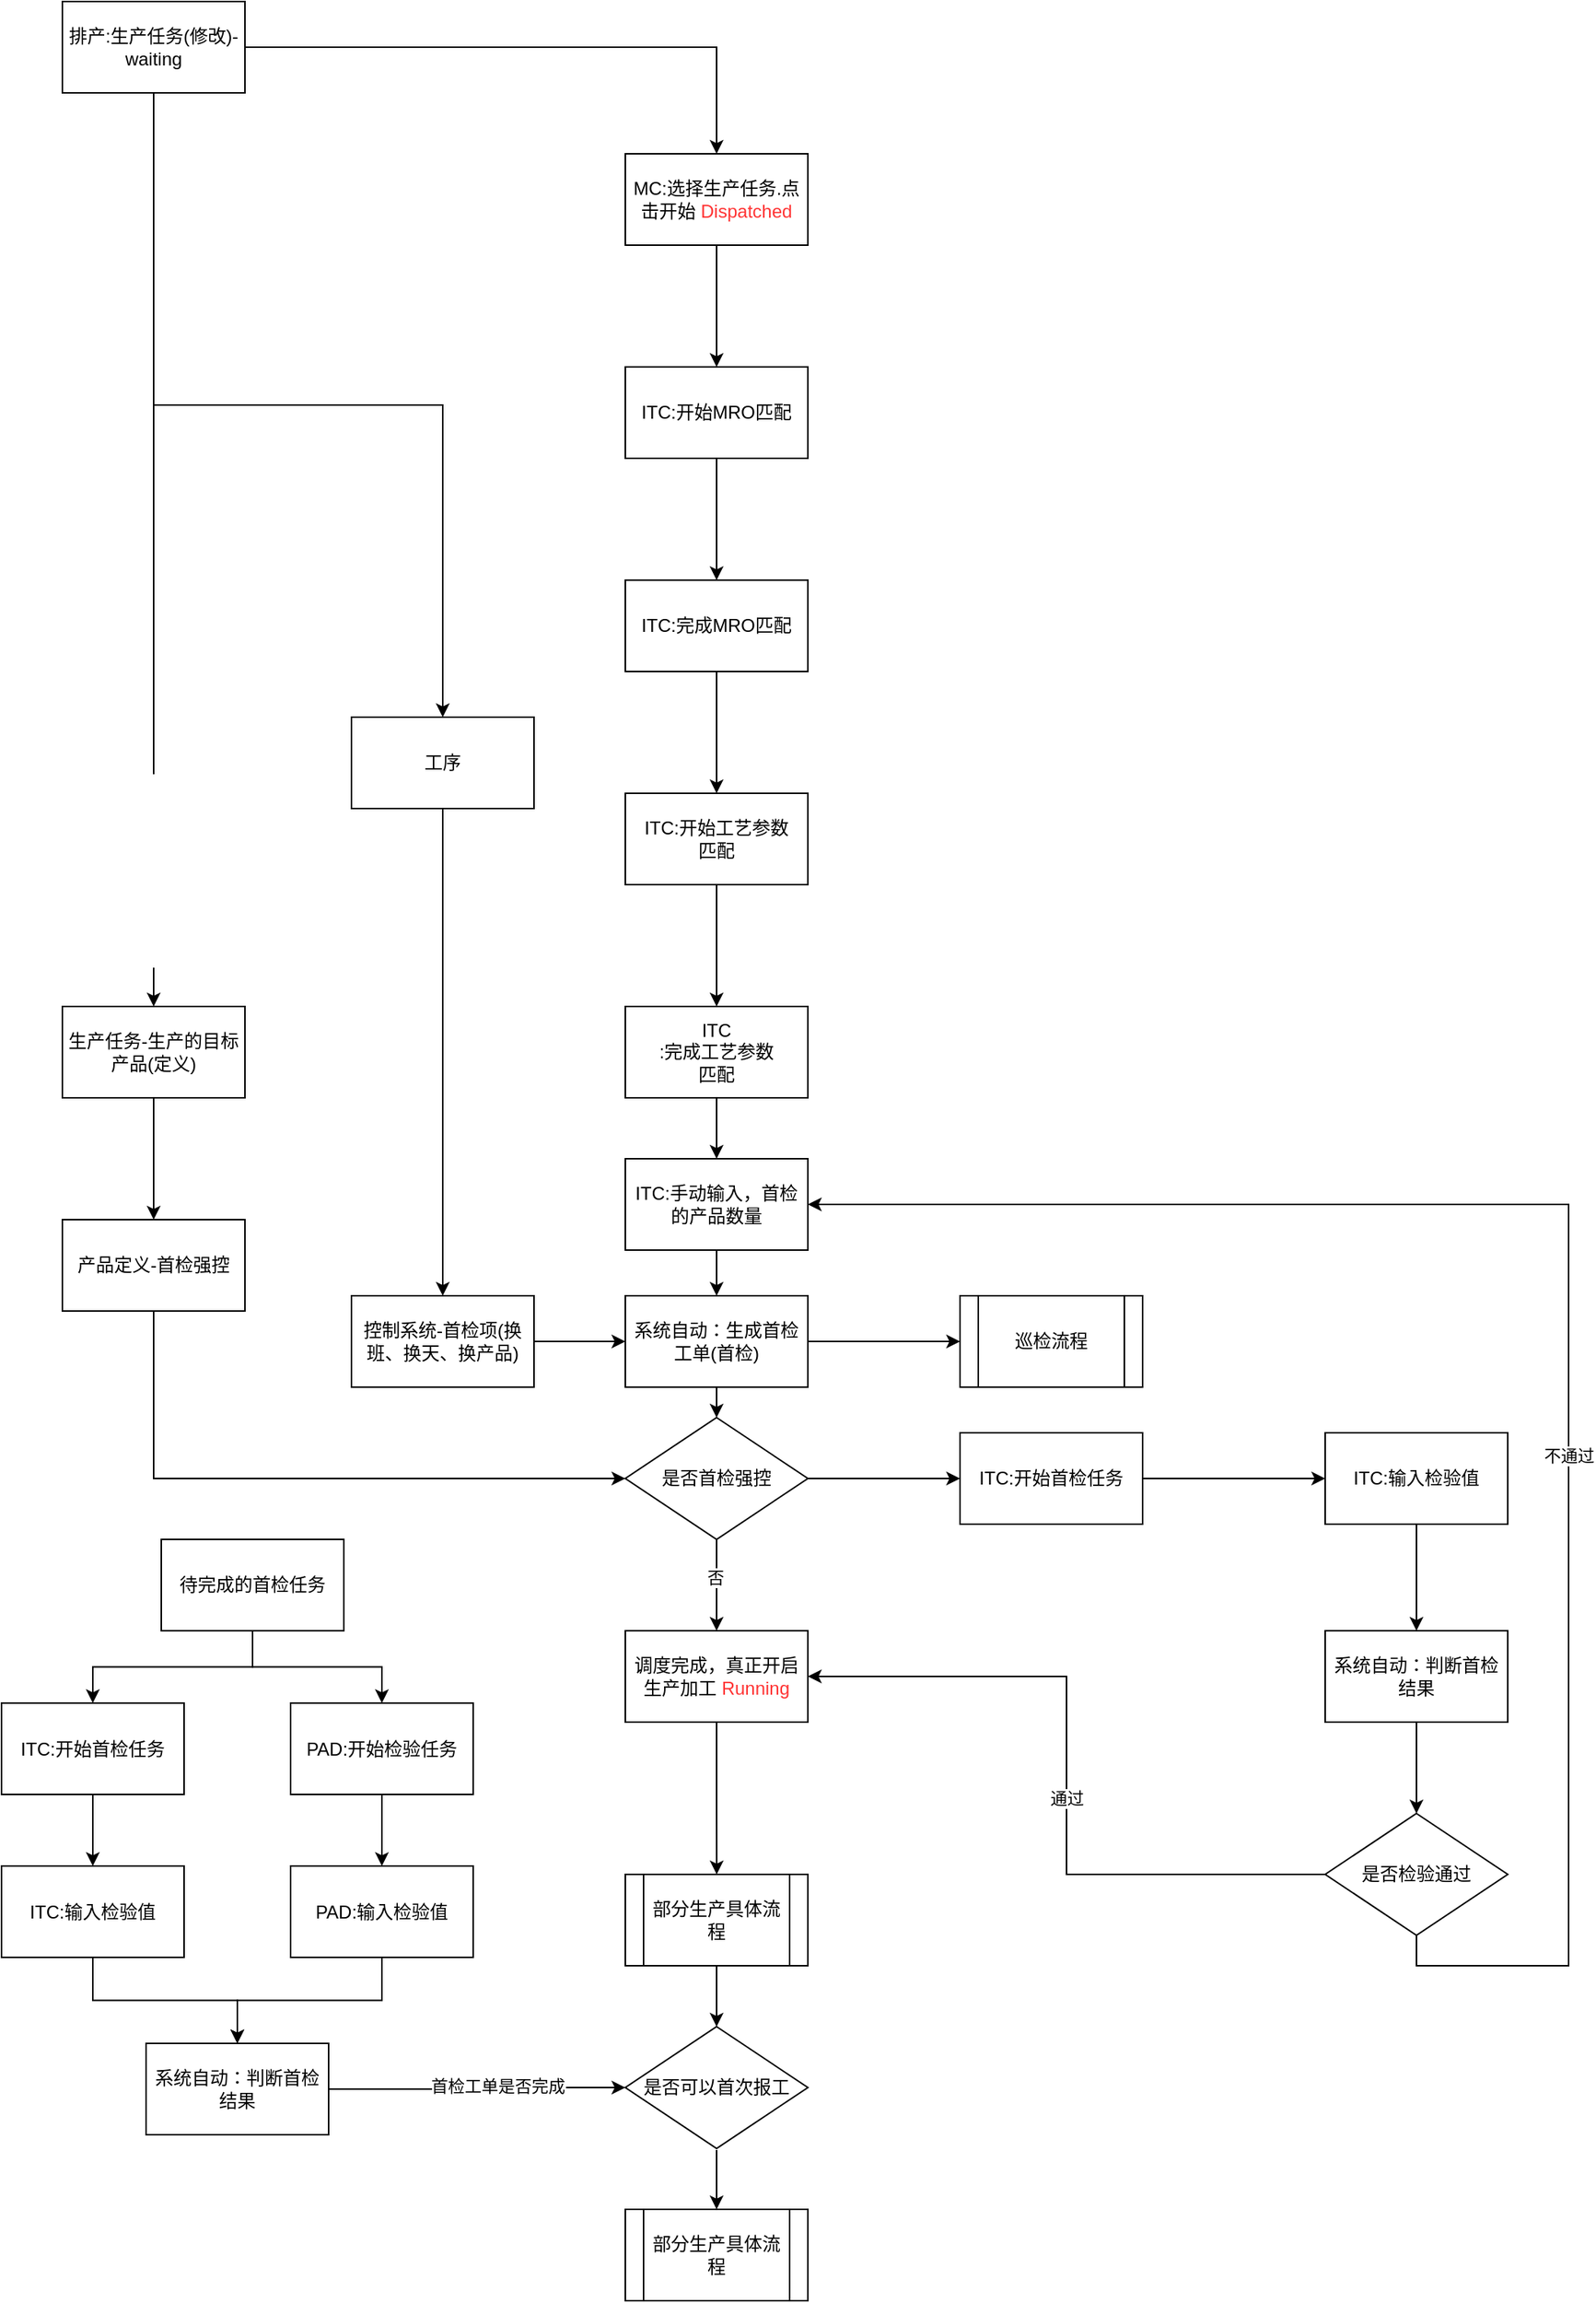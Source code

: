 <mxfile version="21.2.1" type="github" pages="6">
  <diagram name="首检" id="YWGKBsJNkr_up17E1PWP">
    <mxGraphModel dx="2261" dy="764" grid="1" gridSize="10" guides="1" tooltips="1" connect="1" arrows="1" fold="1" page="1" pageScale="1" pageWidth="827" pageHeight="1169" math="0" shadow="0">
      <root>
        <mxCell id="0" />
        <mxCell id="1" parent="0" />
        <mxCell id="_QUgjFNA1RRUstnNKURD-3" value="" style="edgeStyle=orthogonalEdgeStyle;rounded=0;orthogonalLoop=1;jettySize=auto;html=1;" parent="1" source="_QUgjFNA1RRUstnNKURD-1" target="_QUgjFNA1RRUstnNKURD-2" edge="1">
          <mxGeometry relative="1" as="geometry" />
        </mxCell>
        <mxCell id="_QUgjFNA1RRUstnNKURD-1" value="MC:选择生产任务.点击开始 &lt;font color=&quot;#ff3333&quot;&gt;Dispatched&lt;/font&gt;" style="rounded=0;whiteSpace=wrap;html=1;" parent="1" vertex="1">
          <mxGeometry x="170" y="110" width="120" height="60" as="geometry" />
        </mxCell>
        <mxCell id="_QUgjFNA1RRUstnNKURD-5" value="" style="edgeStyle=orthogonalEdgeStyle;rounded=0;orthogonalLoop=1;jettySize=auto;html=1;" parent="1" source="_QUgjFNA1RRUstnNKURD-2" target="_QUgjFNA1RRUstnNKURD-4" edge="1">
          <mxGeometry relative="1" as="geometry" />
        </mxCell>
        <mxCell id="_QUgjFNA1RRUstnNKURD-2" value="ITC:开始MRO匹配" style="whiteSpace=wrap;html=1;rounded=0;" parent="1" vertex="1">
          <mxGeometry x="170" y="250" width="120" height="60" as="geometry" />
        </mxCell>
        <mxCell id="_QUgjFNA1RRUstnNKURD-7" value="" style="edgeStyle=orthogonalEdgeStyle;rounded=0;orthogonalLoop=1;jettySize=auto;html=1;" parent="1" source="_QUgjFNA1RRUstnNKURD-4" target="_QUgjFNA1RRUstnNKURD-6" edge="1">
          <mxGeometry relative="1" as="geometry" />
        </mxCell>
        <mxCell id="_QUgjFNA1RRUstnNKURD-4" value="ITC:完成MRO匹配" style="whiteSpace=wrap;html=1;rounded=0;" parent="1" vertex="1">
          <mxGeometry x="170" y="390" width="120" height="60" as="geometry" />
        </mxCell>
        <mxCell id="_QUgjFNA1RRUstnNKURD-9" value="" style="edgeStyle=orthogonalEdgeStyle;rounded=0;orthogonalLoop=1;jettySize=auto;html=1;" parent="1" source="_QUgjFNA1RRUstnNKURD-6" target="_QUgjFNA1RRUstnNKURD-8" edge="1">
          <mxGeometry relative="1" as="geometry" />
        </mxCell>
        <mxCell id="_QUgjFNA1RRUstnNKURD-6" value="ITC&lt;span style=&quot;background-color: initial;&quot;&gt;:开始工艺参数&lt;/span&gt;&lt;br&gt;&lt;div&gt;匹配&lt;/div&gt;" style="whiteSpace=wrap;html=1;rounded=0;" parent="1" vertex="1">
          <mxGeometry x="170" y="530" width="120" height="60" as="geometry" />
        </mxCell>
        <mxCell id="lqqFVd0cXysLdEYP2LKv-14" style="edgeStyle=orthogonalEdgeStyle;rounded=0;orthogonalLoop=1;jettySize=auto;html=1;exitX=0.5;exitY=1;exitDx=0;exitDy=0;entryX=0.5;entryY=0;entryDx=0;entryDy=0;" parent="1" source="_QUgjFNA1RRUstnNKURD-8" target="lqqFVd0cXysLdEYP2LKv-4" edge="1">
          <mxGeometry relative="1" as="geometry" />
        </mxCell>
        <mxCell id="_QUgjFNA1RRUstnNKURD-8" value="ITC&lt;div&gt;:完成工艺参数&lt;/div&gt;&lt;div&gt;匹配&lt;/div&gt;" style="whiteSpace=wrap;html=1;rounded=0;" parent="1" vertex="1">
          <mxGeometry x="170" y="670" width="120" height="60" as="geometry" />
        </mxCell>
        <mxCell id="_QUgjFNA1RRUstnNKURD-29" style="edgeStyle=orthogonalEdgeStyle;rounded=0;orthogonalLoop=1;jettySize=auto;html=1;exitX=0.5;exitY=1;exitDx=0;exitDy=0;entryX=0.5;entryY=0;entryDx=0;entryDy=0;" parent="1" source="_QUgjFNA1RRUstnNKURD-15" target="_QUgjFNA1RRUstnNKURD-25" edge="1">
          <mxGeometry relative="1" as="geometry" />
        </mxCell>
        <mxCell id="_QUgjFNA1RRUstnNKURD-30" value="否" style="edgeLabel;html=1;align=center;verticalAlign=middle;resizable=0;points=[];" parent="_QUgjFNA1RRUstnNKURD-29" vertex="1" connectable="0">
          <mxGeometry x="-0.189" y="-1" relative="1" as="geometry">
            <mxPoint as="offset" />
          </mxGeometry>
        </mxCell>
        <mxCell id="lqqFVd0cXysLdEYP2LKv-18" style="edgeStyle=orthogonalEdgeStyle;rounded=0;orthogonalLoop=1;jettySize=auto;html=1;exitX=1;exitY=0.5;exitDx=0;exitDy=0;entryX=0;entryY=0.5;entryDx=0;entryDy=0;" parent="1" source="_QUgjFNA1RRUstnNKURD-15" target="_QUgjFNA1RRUstnNKURD-24" edge="1">
          <mxGeometry relative="1" as="geometry" />
        </mxCell>
        <mxCell id="_QUgjFNA1RRUstnNKURD-15" value="是否首检强控" style="rhombus;whiteSpace=wrap;html=1;rounded=0;" parent="1" vertex="1">
          <mxGeometry x="170" y="940" width="120" height="80" as="geometry" />
        </mxCell>
        <mxCell id="_QUgjFNA1RRUstnNKURD-23" style="edgeStyle=orthogonalEdgeStyle;rounded=0;orthogonalLoop=1;jettySize=auto;html=1;exitX=0.5;exitY=1;exitDx=0;exitDy=0;entryX=0;entryY=0.5;entryDx=0;entryDy=0;" parent="1" source="_QUgjFNA1RRUstnNKURD-17" target="_QUgjFNA1RRUstnNKURD-15" edge="1">
          <mxGeometry relative="1" as="geometry" />
        </mxCell>
        <mxCell id="_QUgjFNA1RRUstnNKURD-17" value="产品定义-首检强控" style="rounded=0;whiteSpace=wrap;html=1;" parent="1" vertex="1">
          <mxGeometry x="-200" y="810" width="120" height="60" as="geometry" />
        </mxCell>
        <mxCell id="_QUgjFNA1RRUstnNKURD-22" style="edgeStyle=orthogonalEdgeStyle;rounded=0;orthogonalLoop=1;jettySize=auto;html=1;exitX=0.5;exitY=1;exitDx=0;exitDy=0;" parent="1" source="_QUgjFNA1RRUstnNKURD-18" target="_QUgjFNA1RRUstnNKURD-17" edge="1">
          <mxGeometry relative="1" as="geometry" />
        </mxCell>
        <mxCell id="_QUgjFNA1RRUstnNKURD-18" value="生产任务-生产的目标产品(定义)" style="rounded=0;whiteSpace=wrap;html=1;" parent="1" vertex="1">
          <mxGeometry x="-200" y="670" width="120" height="60" as="geometry" />
        </mxCell>
        <mxCell id="_QUgjFNA1RRUstnNKURD-20" style="edgeStyle=orthogonalEdgeStyle;rounded=0;orthogonalLoop=1;jettySize=auto;html=1;exitX=1;exitY=0.5;exitDx=0;exitDy=0;entryX=0.5;entryY=0;entryDx=0;entryDy=0;" parent="1" source="_QUgjFNA1RRUstnNKURD-19" target="_QUgjFNA1RRUstnNKURD-1" edge="1">
          <mxGeometry relative="1" as="geometry" />
        </mxCell>
        <mxCell id="_QUgjFNA1RRUstnNKURD-21" style="edgeStyle=orthogonalEdgeStyle;rounded=0;orthogonalLoop=1;jettySize=auto;html=1;exitX=0.5;exitY=1;exitDx=0;exitDy=0;entryX=0.5;entryY=0;entryDx=0;entryDy=0;" parent="1" source="_QUgjFNA1RRUstnNKURD-19" target="_QUgjFNA1RRUstnNKURD-18" edge="1">
          <mxGeometry relative="1" as="geometry" />
        </mxCell>
        <mxCell id="_QUgjFNA1RRUstnNKURD-35" style="edgeStyle=orthogonalEdgeStyle;rounded=0;orthogonalLoop=1;jettySize=auto;html=1;exitX=0.5;exitY=1;exitDx=0;exitDy=0;entryX=0.5;entryY=0;entryDx=0;entryDy=0;" parent="1" source="_QUgjFNA1RRUstnNKURD-19" target="_QUgjFNA1RRUstnNKURD-33" edge="1">
          <mxGeometry relative="1" as="geometry" />
        </mxCell>
        <mxCell id="_QUgjFNA1RRUstnNKURD-19" value="排产:生产任务(修改)-waiting" style="rounded=0;whiteSpace=wrap;html=1;" parent="1" vertex="1">
          <mxGeometry x="-200" y="10" width="120" height="60" as="geometry" />
        </mxCell>
        <mxCell id="lqqFVd0cXysLdEYP2LKv-19" style="edgeStyle=orthogonalEdgeStyle;rounded=0;orthogonalLoop=1;jettySize=auto;html=1;exitX=1;exitY=0.5;exitDx=0;exitDy=0;entryX=0;entryY=0.5;entryDx=0;entryDy=0;" parent="1" source="_QUgjFNA1RRUstnNKURD-24" target="_QUgjFNA1RRUstnNKURD-32" edge="1">
          <mxGeometry relative="1" as="geometry" />
        </mxCell>
        <mxCell id="_QUgjFNA1RRUstnNKURD-24" value="ITC:开始首检任务" style="whiteSpace=wrap;html=1;rounded=0;" parent="1" vertex="1">
          <mxGeometry x="390" y="950" width="120" height="60" as="geometry" />
        </mxCell>
        <mxCell id="DMYQvmbg_9yEv3kMrKak-2" style="edgeStyle=orthogonalEdgeStyle;rounded=0;orthogonalLoop=1;jettySize=auto;html=1;exitX=0.5;exitY=1;exitDx=0;exitDy=0;" parent="1" source="_QUgjFNA1RRUstnNKURD-25" edge="1">
          <mxGeometry relative="1" as="geometry">
            <mxPoint x="230.061" y="1240" as="targetPoint" />
          </mxGeometry>
        </mxCell>
        <mxCell id="_QUgjFNA1RRUstnNKURD-25" value="调度完成，真正开启生产加工 &lt;font color=&quot;#ff3333&quot;&gt;Running&lt;/font&gt;" style="whiteSpace=wrap;html=1;rounded=0;" parent="1" vertex="1">
          <mxGeometry x="170" y="1080" width="120" height="60" as="geometry" />
        </mxCell>
        <mxCell id="_QUgjFNA1RRUstnNKURD-40" style="edgeStyle=orthogonalEdgeStyle;rounded=0;orthogonalLoop=1;jettySize=auto;html=1;exitX=0.5;exitY=1;exitDx=0;exitDy=0;entryX=0.5;entryY=0;entryDx=0;entryDy=0;" parent="1" source="_QUgjFNA1RRUstnNKURD-32" target="_QUgjFNA1RRUstnNKURD-39" edge="1">
          <mxGeometry relative="1" as="geometry" />
        </mxCell>
        <mxCell id="_QUgjFNA1RRUstnNKURD-32" value="ITC:输入检验值" style="whiteSpace=wrap;html=1;rounded=0;" parent="1" vertex="1">
          <mxGeometry x="630" y="950" width="120" height="60" as="geometry" />
        </mxCell>
        <mxCell id="_QUgjFNA1RRUstnNKURD-36" style="edgeStyle=orthogonalEdgeStyle;rounded=0;orthogonalLoop=1;jettySize=auto;html=1;exitX=0.5;exitY=1;exitDx=0;exitDy=0;entryX=0.5;entryY=0;entryDx=0;entryDy=0;" parent="1" source="_QUgjFNA1RRUstnNKURD-33" target="_QUgjFNA1RRUstnNKURD-34" edge="1">
          <mxGeometry relative="1" as="geometry" />
        </mxCell>
        <mxCell id="_QUgjFNA1RRUstnNKURD-33" value="工序" style="rounded=0;whiteSpace=wrap;html=1;" parent="1" vertex="1">
          <mxGeometry x="-10" y="480" width="120" height="60" as="geometry" />
        </mxCell>
        <mxCell id="lqqFVd0cXysLdEYP2LKv-17" style="edgeStyle=orthogonalEdgeStyle;rounded=0;orthogonalLoop=1;jettySize=auto;html=1;exitX=1;exitY=0.5;exitDx=0;exitDy=0;" parent="1" source="_QUgjFNA1RRUstnNKURD-34" target="lqqFVd0cXysLdEYP2LKv-2" edge="1">
          <mxGeometry relative="1" as="geometry" />
        </mxCell>
        <mxCell id="_QUgjFNA1RRUstnNKURD-34" value="控制系统-首检项(换班、换天、换产品)" style="rounded=0;whiteSpace=wrap;html=1;" parent="1" vertex="1">
          <mxGeometry x="-10" y="860" width="120" height="60" as="geometry" />
        </mxCell>
        <mxCell id="_QUgjFNA1RRUstnNKURD-42" style="edgeStyle=orthogonalEdgeStyle;rounded=0;orthogonalLoop=1;jettySize=auto;html=1;exitX=0.5;exitY=1;exitDx=0;exitDy=0;entryX=0.5;entryY=0;entryDx=0;entryDy=0;" parent="1" source="_QUgjFNA1RRUstnNKURD-39" target="_QUgjFNA1RRUstnNKURD-41" edge="1">
          <mxGeometry relative="1" as="geometry" />
        </mxCell>
        <mxCell id="_QUgjFNA1RRUstnNKURD-39" value="系统自动：判断首检结果" style="whiteSpace=wrap;html=1;rounded=0;" parent="1" vertex="1">
          <mxGeometry x="630" y="1080" width="120" height="60" as="geometry" />
        </mxCell>
        <mxCell id="_QUgjFNA1RRUstnNKURD-43" style="edgeStyle=orthogonalEdgeStyle;rounded=0;orthogonalLoop=1;jettySize=auto;html=1;exitX=0;exitY=0.5;exitDx=0;exitDy=0;entryX=1;entryY=0.5;entryDx=0;entryDy=0;" parent="1" source="_QUgjFNA1RRUstnNKURD-41" target="_QUgjFNA1RRUstnNKURD-25" edge="1">
          <mxGeometry relative="1" as="geometry" />
        </mxCell>
        <mxCell id="_QUgjFNA1RRUstnNKURD-44" value="通过" style="edgeLabel;html=1;align=center;verticalAlign=middle;resizable=0;points=[];" parent="_QUgjFNA1RRUstnNKURD-43" vertex="1" connectable="0">
          <mxGeometry x="-0.062" relative="1" as="geometry">
            <mxPoint as="offset" />
          </mxGeometry>
        </mxCell>
        <mxCell id="_QUgjFNA1RRUstnNKURD-46" style="edgeStyle=orthogonalEdgeStyle;rounded=0;orthogonalLoop=1;jettySize=auto;html=1;exitX=0.5;exitY=1;exitDx=0;exitDy=0;entryX=1;entryY=0.5;entryDx=0;entryDy=0;" parent="1" source="_QUgjFNA1RRUstnNKURD-41" target="lqqFVd0cXysLdEYP2LKv-4" edge="1">
          <mxGeometry relative="1" as="geometry">
            <mxPoint x="690" y="1350" as="targetPoint" />
            <Array as="points">
              <mxPoint x="690" y="1300" />
              <mxPoint x="790" y="1300" />
              <mxPoint x="790" y="800" />
            </Array>
          </mxGeometry>
        </mxCell>
        <mxCell id="_QUgjFNA1RRUstnNKURD-47" value="不通过" style="edgeLabel;html=1;align=center;verticalAlign=middle;resizable=0;points=[];" parent="_QUgjFNA1RRUstnNKURD-46" vertex="1" connectable="0">
          <mxGeometry x="-0.187" relative="1" as="geometry">
            <mxPoint as="offset" />
          </mxGeometry>
        </mxCell>
        <mxCell id="_QUgjFNA1RRUstnNKURD-41" value="是否检验通过" style="rhombus;whiteSpace=wrap;html=1;rounded=0;" parent="1" vertex="1">
          <mxGeometry x="630" y="1200" width="120" height="80" as="geometry" />
        </mxCell>
        <mxCell id="jUqrcI9PQmbNbslNTejf-7" style="edgeStyle=orthogonalEdgeStyle;rounded=0;orthogonalLoop=1;jettySize=auto;html=1;exitX=0.5;exitY=1;exitDx=0;exitDy=0;entryX=0.5;entryY=0;entryDx=0;entryDy=0;" parent="1" source="jUqrcI9PQmbNbslNTejf-1" target="jUqrcI9PQmbNbslNTejf-5" edge="1">
          <mxGeometry relative="1" as="geometry" />
        </mxCell>
        <mxCell id="jUqrcI9PQmbNbslNTejf-8" style="edgeStyle=orthogonalEdgeStyle;rounded=0;orthogonalLoop=1;jettySize=auto;html=1;exitX=0.5;exitY=1;exitDx=0;exitDy=0;" parent="1" source="jUqrcI9PQmbNbslNTejf-1" target="jUqrcI9PQmbNbslNTejf-6" edge="1">
          <mxGeometry relative="1" as="geometry" />
        </mxCell>
        <mxCell id="jUqrcI9PQmbNbslNTejf-1" value="待完成的首检任务" style="rounded=0;whiteSpace=wrap;html=1;" parent="1" vertex="1">
          <mxGeometry x="-135" y="1020" width="120" height="60" as="geometry" />
        </mxCell>
        <mxCell id="jUqrcI9PQmbNbslNTejf-14" style="edgeStyle=orthogonalEdgeStyle;rounded=0;orthogonalLoop=1;jettySize=auto;html=1;exitX=0.5;exitY=1;exitDx=0;exitDy=0;" parent="1" source="jUqrcI9PQmbNbslNTejf-3" target="jUqrcI9PQmbNbslNTejf-13" edge="1">
          <mxGeometry relative="1" as="geometry" />
        </mxCell>
        <mxCell id="jUqrcI9PQmbNbslNTejf-3" value="ITC:输入检验值" style="whiteSpace=wrap;html=1;rounded=0;" parent="1" vertex="1">
          <mxGeometry x="-240" y="1234.5" width="120" height="60" as="geometry" />
        </mxCell>
        <mxCell id="jUqrcI9PQmbNbslNTejf-15" style="edgeStyle=orthogonalEdgeStyle;rounded=0;orthogonalLoop=1;jettySize=auto;html=1;exitX=0.5;exitY=1;exitDx=0;exitDy=0;entryX=0.5;entryY=0;entryDx=0;entryDy=0;" parent="1" source="jUqrcI9PQmbNbslNTejf-4" target="jUqrcI9PQmbNbslNTejf-13" edge="1">
          <mxGeometry relative="1" as="geometry" />
        </mxCell>
        <mxCell id="jUqrcI9PQmbNbslNTejf-4" value="PAD:输入检验值" style="whiteSpace=wrap;html=1;rounded=0;" parent="1" vertex="1">
          <mxGeometry x="-50" y="1234.5" width="120" height="60" as="geometry" />
        </mxCell>
        <mxCell id="jUqrcI9PQmbNbslNTejf-9" style="edgeStyle=orthogonalEdgeStyle;rounded=0;orthogonalLoop=1;jettySize=auto;html=1;exitX=0.5;exitY=1;exitDx=0;exitDy=0;entryX=0.5;entryY=0;entryDx=0;entryDy=0;" parent="1" source="jUqrcI9PQmbNbslNTejf-5" target="jUqrcI9PQmbNbslNTejf-3" edge="1">
          <mxGeometry relative="1" as="geometry">
            <mxPoint x="-179.652" y="1213" as="targetPoint" />
          </mxGeometry>
        </mxCell>
        <mxCell id="jUqrcI9PQmbNbslNTejf-5" value="ITC:开始首检任务" style="whiteSpace=wrap;html=1;rounded=0;" parent="1" vertex="1">
          <mxGeometry x="-240" y="1127.5" width="120" height="60" as="geometry" />
        </mxCell>
        <mxCell id="jUqrcI9PQmbNbslNTejf-10" style="edgeStyle=orthogonalEdgeStyle;rounded=0;orthogonalLoop=1;jettySize=auto;html=1;exitX=0.5;exitY=1;exitDx=0;exitDy=0;entryX=0.5;entryY=0;entryDx=0;entryDy=0;" parent="1" source="jUqrcI9PQmbNbslNTejf-6" target="jUqrcI9PQmbNbslNTejf-4" edge="1">
          <mxGeometry relative="1" as="geometry" />
        </mxCell>
        <mxCell id="jUqrcI9PQmbNbslNTejf-6" value="PAD:开始检验任务" style="whiteSpace=wrap;html=1;rounded=0;" parent="1" vertex="1">
          <mxGeometry x="-50" y="1127.5" width="120" height="60" as="geometry" />
        </mxCell>
        <mxCell id="Hx2TgM-1pY8E_GDSun2v-9" style="edgeStyle=orthogonalEdgeStyle;rounded=0;orthogonalLoop=1;jettySize=auto;html=1;exitX=1;exitY=0.5;exitDx=0;exitDy=0;entryX=0;entryY=0.5;entryDx=0;entryDy=0;" parent="1" source="jUqrcI9PQmbNbslNTejf-13" target="_8WzDl8Ad-TE-Ti9vL59-2" edge="1">
          <mxGeometry relative="1" as="geometry">
            <mxPoint x="170" y="1381" as="targetPoint" />
          </mxGeometry>
        </mxCell>
        <mxCell id="Hx2TgM-1pY8E_GDSun2v-12" value="首检工单是否完成" style="edgeLabel;html=1;align=center;verticalAlign=middle;resizable=0;points=[];" parent="Hx2TgM-1pY8E_GDSun2v-9" vertex="1" connectable="0">
          <mxGeometry x="0.144" y="1" relative="1" as="geometry">
            <mxPoint as="offset" />
          </mxGeometry>
        </mxCell>
        <mxCell id="jUqrcI9PQmbNbslNTejf-13" value="系统自动：判断首检结果" style="whiteSpace=wrap;html=1;rounded=0;" parent="1" vertex="1">
          <mxGeometry x="-145" y="1351" width="120" height="60" as="geometry" />
        </mxCell>
        <mxCell id="Hx2TgM-1pY8E_GDSun2v-10" style="edgeStyle=orthogonalEdgeStyle;rounded=0;orthogonalLoop=1;jettySize=auto;html=1;exitX=0.5;exitY=1;exitDx=0;exitDy=0;entryX=0.5;entryY=0;entryDx=0;entryDy=0;" parent="1" source="lqqFVd0cXysLdEYP2LKv-1" target="_8WzDl8Ad-TE-Ti9vL59-2" edge="1">
          <mxGeometry relative="1" as="geometry">
            <mxPoint x="230" y="1351" as="targetPoint" />
          </mxGeometry>
        </mxCell>
        <mxCell id="lqqFVd0cXysLdEYP2LKv-1" value="部分生产具体流程" style="shape=process;whiteSpace=wrap;html=1;backgroundOutline=1;" parent="1" vertex="1">
          <mxGeometry x="170" y="1240" width="120" height="60" as="geometry" />
        </mxCell>
        <mxCell id="lqqFVd0cXysLdEYP2LKv-16" style="edgeStyle=orthogonalEdgeStyle;rounded=0;orthogonalLoop=1;jettySize=auto;html=1;exitX=0.5;exitY=1;exitDx=0;exitDy=0;entryX=0.5;entryY=0;entryDx=0;entryDy=0;" parent="1" source="lqqFVd0cXysLdEYP2LKv-2" target="_QUgjFNA1RRUstnNKURD-15" edge="1">
          <mxGeometry relative="1" as="geometry" />
        </mxCell>
        <mxCell id="gWJ6k5av3YUF6fjsv1VB-2" style="edgeStyle=orthogonalEdgeStyle;rounded=0;orthogonalLoop=1;jettySize=auto;html=1;exitX=1;exitY=0.5;exitDx=0;exitDy=0;" parent="1" source="lqqFVd0cXysLdEYP2LKv-2" target="gWJ6k5av3YUF6fjsv1VB-1" edge="1">
          <mxGeometry relative="1" as="geometry" />
        </mxCell>
        <mxCell id="lqqFVd0cXysLdEYP2LKv-2" value="系统自动：生成首检工单(首检)" style="whiteSpace=wrap;html=1;rounded=0;" parent="1" vertex="1">
          <mxGeometry x="170" y="860" width="120" height="60" as="geometry" />
        </mxCell>
        <mxCell id="lqqFVd0cXysLdEYP2LKv-15" style="edgeStyle=orthogonalEdgeStyle;rounded=0;orthogonalLoop=1;jettySize=auto;html=1;exitX=0.5;exitY=1;exitDx=0;exitDy=0;entryX=0.5;entryY=0;entryDx=0;entryDy=0;" parent="1" source="lqqFVd0cXysLdEYP2LKv-4" target="lqqFVd0cXysLdEYP2LKv-2" edge="1">
          <mxGeometry relative="1" as="geometry" />
        </mxCell>
        <mxCell id="lqqFVd0cXysLdEYP2LKv-4" value="ITC:手动输入，首检的产品数量" style="whiteSpace=wrap;html=1;rounded=0;" parent="1" vertex="1">
          <mxGeometry x="170" y="770" width="120" height="60" as="geometry" />
        </mxCell>
        <mxCell id="gWJ6k5av3YUF6fjsv1VB-1" value="巡检流程" style="shape=process;whiteSpace=wrap;html=1;backgroundOutline=1;" parent="1" vertex="1">
          <mxGeometry x="390" y="860" width="120" height="60" as="geometry" />
        </mxCell>
        <mxCell id="Hx2TgM-1pY8E_GDSun2v-11" style="edgeStyle=orthogonalEdgeStyle;rounded=0;orthogonalLoop=1;jettySize=auto;html=1;exitX=0.5;exitY=1;exitDx=0;exitDy=0;entryX=0.5;entryY=0;entryDx=0;entryDy=0;" parent="1" target="Hx2TgM-1pY8E_GDSun2v-8" edge="1">
          <mxGeometry relative="1" as="geometry">
            <mxPoint x="230" y="1421" as="sourcePoint" />
          </mxGeometry>
        </mxCell>
        <mxCell id="Hx2TgM-1pY8E_GDSun2v-8" value="部分生产具体流程" style="shape=process;whiteSpace=wrap;html=1;backgroundOutline=1;" parent="1" vertex="1">
          <mxGeometry x="170" y="1460" width="120" height="60" as="geometry" />
        </mxCell>
        <mxCell id="_8WzDl8Ad-TE-Ti9vL59-2" value="是否可以首次报工" style="rhombus;whiteSpace=wrap;html=1;rounded=0;" parent="1" vertex="1">
          <mxGeometry x="170" y="1340" width="120" height="80" as="geometry" />
        </mxCell>
      </root>
    </mxGraphModel>
  </diagram>
  <diagram id="QuqrbqREO6aCjU5Rk-fv" name="巡检">
    <mxGraphModel grid="1" page="1" gridSize="10" guides="1" tooltips="1" connect="1" arrows="1" fold="1" pageScale="1" pageWidth="827" pageHeight="1169" math="0" shadow="0">
      <root>
        <mxCell id="0" />
        <mxCell id="1" parent="0" />
        <mxCell id="sPOlvWDDzQ_lASOODWdK-4" style="edgeStyle=orthogonalEdgeStyle;rounded=0;orthogonalLoop=1;jettySize=auto;html=1;exitX=0.5;exitY=1;exitDx=0;exitDy=0;" parent="1" source="sPOlvWDDzQ_lASOODWdK-2" target="ibyI-lVYRKevvN_ZJGTm-1" edge="1">
          <mxGeometry relative="1" as="geometry">
            <mxPoint x="150" y="-10" as="targetPoint" />
          </mxGeometry>
        </mxCell>
        <mxCell id="Nbuv63iFImUCDs5fSExb-9" style="edgeStyle=orthogonalEdgeStyle;rounded=0;orthogonalLoop=1;jettySize=auto;html=1;exitX=1;exitY=0.5;exitDx=0;exitDy=0;entryX=0;entryY=0.5;entryDx=0;entryDy=0;" parent="1" source="sPOlvWDDzQ_lASOODWdK-2" target="Nbuv63iFImUCDs5fSExb-6" edge="1">
          <mxGeometry relative="1" as="geometry" />
        </mxCell>
        <mxCell id="sPOlvWDDzQ_lASOODWdK-2" value="PAD:完成首检工单&lt;br&gt;ITC:完成首检工单" style="rounded=0;whiteSpace=wrap;html=1;" parent="1" vertex="1">
          <mxGeometry x="90" y="-100" width="120" height="60" as="geometry" />
        </mxCell>
        <mxCell id="Nbuv63iFImUCDs5fSExb-2" style="edgeStyle=orthogonalEdgeStyle;rounded=0;orthogonalLoop=1;jettySize=auto;html=1;exitX=0.503;exitY=0.906;exitDx=0;exitDy=0;entryX=0.5;entryY=0;entryDx=0;entryDy=0;exitPerimeter=0;" parent="1" source="Nbuv63iFImUCDs5fSExb-10" target="Nbuv63iFImUCDs5fSExb-1" edge="1">
          <mxGeometry relative="1" as="geometry">
            <mxPoint x="150" y="-220" as="sourcePoint" />
          </mxGeometry>
        </mxCell>
        <mxCell id="Nbuv63iFImUCDs5fSExb-5" style="edgeStyle=orthogonalEdgeStyle;rounded=0;orthogonalLoop=1;jettySize=auto;html=1;exitX=1;exitY=0.5;exitDx=0;exitDy=0;entryX=0;entryY=0.5;entryDx=0;entryDy=0;" parent="1" source="Nbuv63iFImUCDs5fSExb-10" target="Nbuv63iFImUCDs5fSExb-4" edge="1">
          <mxGeometry relative="1" as="geometry">
            <mxPoint x="210" y="-250" as="sourcePoint" />
          </mxGeometry>
        </mxCell>
        <mxCell id="r8TY4saq4PScHRw9qWO5-5" style="edgeStyle=orthogonalEdgeStyle;rounded=0;orthogonalLoop=1;jettySize=auto;html=1;exitX=0.5;exitY=1;exitDx=0;exitDy=0;entryX=0.5;entryY=0;entryDx=0;entryDy=0;" parent="1" source="ibyI-lVYRKevvN_ZJGTm-1" target="r8TY4saq4PScHRw9qWO5-4" edge="1">
          <mxGeometry relative="1" as="geometry" />
        </mxCell>
        <mxCell id="ibyI-lVYRKevvN_ZJGTm-1" value="部分生产流程" style="shape=process;whiteSpace=wrap;html=1;backgroundOutline=1;" parent="1" vertex="1">
          <mxGeometry x="90" y="-10" width="120" height="60" as="geometry" />
        </mxCell>
        <mxCell id="Nbuv63iFImUCDs5fSExb-3" style="edgeStyle=orthogonalEdgeStyle;rounded=0;orthogonalLoop=1;jettySize=auto;html=1;exitX=0.5;exitY=1;exitDx=0;exitDy=0;entryX=0.5;entryY=0;entryDx=0;entryDy=0;" parent="1" source="Nbuv63iFImUCDs5fSExb-1" target="sPOlvWDDzQ_lASOODWdK-2" edge="1">
          <mxGeometry relative="1" as="geometry" />
        </mxCell>
        <mxCell id="Nbuv63iFImUCDs5fSExb-1" value="生产调度流程+部分生产流程" style="shape=process;whiteSpace=wrap;html=1;backgroundOutline=1;" parent="1" vertex="1">
          <mxGeometry x="90" y="-190" width="120" height="60" as="geometry" />
        </mxCell>
        <mxCell id="Nbuv63iFImUCDs5fSExb-8" style="edgeStyle=orthogonalEdgeStyle;rounded=0;orthogonalLoop=1;jettySize=auto;html=1;exitX=0.5;exitY=1;exitDx=0;exitDy=0;entryX=0.5;entryY=0;entryDx=0;entryDy=0;" parent="1" source="Nbuv63iFImUCDs5fSExb-4" target="Nbuv63iFImUCDs5fSExb-6" edge="1">
          <mxGeometry relative="1" as="geometry" />
        </mxCell>
        <mxCell id="9PY7XCxo2At1VD-LkKBr-3" style="edgeStyle=orthogonalEdgeStyle;rounded=0;orthogonalLoop=1;jettySize=auto;html=1;exitX=0.75;exitY=1;exitDx=0;exitDy=0;entryX=0.75;entryY=0;entryDx=0;entryDy=0;" parent="1" source="Nbuv63iFImUCDs5fSExb-4" target="9PY7XCxo2At1VD-LkKBr-2" edge="1">
          <mxGeometry relative="1" as="geometry" />
        </mxCell>
        <mxCell id="Nbuv63iFImUCDs5fSExb-4" value="产品-工序:控制系统-巡检项" style="rounded=0;whiteSpace=wrap;html=1;" parent="1" vertex="1">
          <mxGeometry x="320" y="-280" width="120" height="60" as="geometry" />
        </mxCell>
        <mxCell id="Nbuv63iFImUCDs5fSExb-14" style="edgeStyle=orthogonalEdgeStyle;rounded=0;orthogonalLoop=1;jettySize=auto;html=1;exitX=1;exitY=0.5;exitDx=0;exitDy=0;entryX=0;entryY=0.5;entryDx=0;entryDy=0;" parent="1" source="Nbuv63iFImUCDs5fSExb-6" target="Nbuv63iFImUCDs5fSExb-12" edge="1">
          <mxGeometry relative="1" as="geometry" />
        </mxCell>
        <mxCell id="Nbuv63iFImUCDs5fSExb-15" value="更改定时内容" style="edgeLabel;html=1;align=center;verticalAlign=middle;resizable=0;points=[];" parent="Nbuv63iFImUCDs5fSExb-14" vertex="1" connectable="0">
          <mxGeometry x="0.14" relative="1" as="geometry">
            <mxPoint as="offset" />
          </mxGeometry>
        </mxCell>
        <mxCell id="Nbuv63iFImUCDs5fSExb-6" value="系统自动：频率的巡检项开始计时，冗余巡检项信息，要使用到数量等信息" style="rounded=0;whiteSpace=wrap;html=1;" parent="1" vertex="1">
          <mxGeometry x="320" y="-100" width="120" height="60" as="geometry" />
        </mxCell>
        <mxCell id="Nbuv63iFImUCDs5fSExb-16" style="edgeStyle=orthogonalEdgeStyle;rounded=0;orthogonalLoop=1;jettySize=auto;html=1;exitX=0.5;exitY=1;exitDx=0;exitDy=0;entryX=0.5;entryY=0;entryDx=0;entryDy=0;" parent="1" source="Nbuv63iFImUCDs5fSExb-7" target="Nbuv63iFImUCDs5fSExb-12" edge="1">
          <mxGeometry relative="1" as="geometry" />
        </mxCell>
        <mxCell id="Nbuv63iFImUCDs5fSExb-23" style="edgeStyle=orthogonalEdgeStyle;rounded=0;orthogonalLoop=1;jettySize=auto;html=1;exitX=1;exitY=0.5;exitDx=0;exitDy=0;entryX=0;entryY=0.5;entryDx=0;entryDy=0;" parent="1" source="Nbuv63iFImUCDs5fSExb-7" target="Nbuv63iFImUCDs5fSExb-27" edge="1">
          <mxGeometry relative="1" as="geometry">
            <mxPoint x="820.0" y="-180.138" as="targetPoint" />
          </mxGeometry>
        </mxCell>
        <mxCell id="Nbuv63iFImUCDs5fSExb-34" value="存在触发的巡检项" style="edgeLabel;html=1;align=center;verticalAlign=middle;resizable=0;points=[];" parent="Nbuv63iFImUCDs5fSExb-23" vertex="1" connectable="0">
          <mxGeometry x="0.232" y="-3" relative="1" as="geometry">
            <mxPoint as="offset" />
          </mxGeometry>
        </mxCell>
        <mxCell id="Nbuv63iFImUCDs5fSExb-7" value="每分钟定时循环检查巡检项" style="rounded=0;whiteSpace=wrap;html=1;" parent="1" vertex="1">
          <mxGeometry x="590" y="-210" width="120" height="60" as="geometry" />
        </mxCell>
        <mxCell id="Nbuv63iFImUCDs5fSExb-10" value="生产任务JobOrder" style="shape=document;whiteSpace=wrap;html=1;boundedLbl=1;" parent="1" vertex="1">
          <mxGeometry x="90" y="-280" width="120" height="60" as="geometry" />
        </mxCell>
        <mxCell id="Nbuv63iFImUCDs5fSExb-18" style="edgeStyle=orthogonalEdgeStyle;rounded=0;orthogonalLoop=1;jettySize=auto;html=1;exitX=0.5;exitY=1;exitDx=0;exitDy=0;entryX=0.5;entryY=0;entryDx=0;entryDy=0;" parent="1" source="Nbuv63iFImUCDs5fSExb-12" target="Nbuv63iFImUCDs5fSExb-17" edge="1">
          <mxGeometry relative="1" as="geometry" />
        </mxCell>
        <mxCell id="Nbuv63iFImUCDs5fSExb-29" style="edgeStyle=orthogonalEdgeStyle;rounded=0;orthogonalLoop=1;jettySize=auto;html=1;exitX=1;exitY=0.5;exitDx=0;exitDy=0;entryX=0;entryY=0.5;entryDx=0;entryDy=0;" parent="1" source="Nbuv63iFImUCDs5fSExb-12" target="Nbuv63iFImUCDs5fSExb-30" edge="1">
          <mxGeometry relative="1" as="geometry">
            <mxPoint x="800.0" y="-69.793" as="targetPoint" />
          </mxGeometry>
        </mxCell>
        <mxCell id="Nbuv63iFImUCDs5fSExb-33" value="存在触发的巡检项" style="edgeLabel;html=1;align=center;verticalAlign=middle;resizable=0;points=[];" parent="Nbuv63iFImUCDs5fSExb-29" vertex="1" connectable="0">
          <mxGeometry x="0.255" y="-2" relative="1" as="geometry">
            <mxPoint as="offset" />
          </mxGeometry>
        </mxCell>
        <mxCell id="Nbuv63iFImUCDs5fSExb-12" value="每分钟定时循环检查巡检项" style="rounded=0;whiteSpace=wrap;html=1;" parent="1" vertex="1">
          <mxGeometry x="590" y="-100" width="120" height="60" as="geometry" />
        </mxCell>
        <mxCell id="Nbuv63iFImUCDs5fSExb-22" style="edgeStyle=orthogonalEdgeStyle;rounded=0;orthogonalLoop=1;jettySize=auto;html=1;exitX=0.5;exitY=1;exitDx=0;exitDy=0;entryX=0.5;entryY=0;entryDx=0;entryDy=0;" parent="1" source="Nbuv63iFImUCDs5fSExb-17" target="Nbuv63iFImUCDs5fSExb-21" edge="1">
          <mxGeometry relative="1" as="geometry" />
        </mxCell>
        <mxCell id="Nbuv63iFImUCDs5fSExb-26" style="edgeStyle=orthogonalEdgeStyle;rounded=0;orthogonalLoop=1;jettySize=auto;html=1;exitX=1;exitY=0.5;exitDx=0;exitDy=0;entryX=0;entryY=0.5;entryDx=0;entryDy=0;" parent="1" source="Nbuv63iFImUCDs5fSExb-17" target="Nbuv63iFImUCDs5fSExb-35" edge="1">
          <mxGeometry relative="1" as="geometry">
            <mxPoint x="930.0" y="30" as="targetPoint" />
          </mxGeometry>
        </mxCell>
        <mxCell id="Nbuv63iFImUCDs5fSExb-32" value="存在触发的巡检项" style="edgeLabel;html=1;align=center;verticalAlign=middle;resizable=0;points=[];" parent="Nbuv63iFImUCDs5fSExb-26" vertex="1" connectable="0">
          <mxGeometry x="0.184" relative="1" as="geometry">
            <mxPoint as="offset" />
          </mxGeometry>
        </mxCell>
        <mxCell id="Nbuv63iFImUCDs5fSExb-17" value="每分钟定时循环检查巡检项" style="rounded=0;whiteSpace=wrap;html=1;" parent="1" vertex="1">
          <mxGeometry x="590" width="120" height="60" as="geometry" />
        </mxCell>
        <mxCell id="Nbuv63iFImUCDs5fSExb-21" value="继续每分钟定时巡检" style="shape=process;whiteSpace=wrap;html=1;backgroundOutline=1;" parent="1" vertex="1">
          <mxGeometry x="590" y="100" width="120" height="60" as="geometry" />
        </mxCell>
        <mxCell id="Nbuv63iFImUCDs5fSExb-25" style="edgeStyle=orthogonalEdgeStyle;rounded=0;orthogonalLoop=1;jettySize=auto;html=1;exitX=0.5;exitY=1;exitDx=0;exitDy=0;entryX=0.5;entryY=0;entryDx=0;entryDy=0;" parent="1" source="Nbuv63iFImUCDs5fSExb-24" target="Nbuv63iFImUCDs5fSExb-7" edge="1">
          <mxGeometry relative="1" as="geometry" />
        </mxCell>
        <mxCell id="Nbuv63iFImUCDs5fSExb-24" value="每分钟定时巡检" style="shape=process;whiteSpace=wrap;html=1;backgroundOutline=1;" parent="1" vertex="1">
          <mxGeometry x="590" y="-320" width="120" height="60" as="geometry" />
        </mxCell>
        <mxCell id="Nbuv63iFImUCDs5fSExb-27" value="系统自动：生成巡检单" style="rounded=0;whiteSpace=wrap;html=1;" parent="1" vertex="1">
          <mxGeometry x="930" y="-210" width="120" height="60" as="geometry" />
        </mxCell>
        <mxCell id="Nbuv63iFImUCDs5fSExb-30" value="系统自动：生成巡检单" style="rounded=0;whiteSpace=wrap;html=1;" parent="1" vertex="1">
          <mxGeometry x="930" y="-100" width="120" height="60" as="geometry" />
        </mxCell>
        <mxCell id="Nbuv63iFImUCDs5fSExb-35" value="系统自动：生成巡检单" style="rounded=0;whiteSpace=wrap;html=1;" parent="1" vertex="1">
          <mxGeometry x="930" width="120" height="60" as="geometry" />
        </mxCell>
        <mxCell id="9PY7XCxo2At1VD-LkKBr-4" style="edgeStyle=orthogonalEdgeStyle;rounded=0;orthogonalLoop=1;jettySize=auto;html=1;exitX=1;exitY=0.5;exitDx=0;exitDy=0;entryX=0;entryY=0.5;entryDx=0;entryDy=0;" parent="1" source="9PY7XCxo2At1VD-LkKBr-1" target="9PY7XCxo2At1VD-LkKBr-2" edge="1">
          <mxGeometry relative="1" as="geometry" />
        </mxCell>
        <mxCell id="qqCyT-0PEJE7pFEjeIZA-2" style="edgeStyle=orthogonalEdgeStyle;rounded=0;orthogonalLoop=1;jettySize=auto;html=1;exitX=0;exitY=0.5;exitDx=0;exitDy=0;entryX=0.5;entryY=0;entryDx=0;entryDy=0;" parent="1" source="9PY7XCxo2At1VD-LkKBr-1" target="qqCyT-0PEJE7pFEjeIZA-1" edge="1">
          <mxGeometry relative="1" as="geometry" />
        </mxCell>
        <mxCell id="qqCyT-0PEJE7pFEjeIZA-4" style="edgeStyle=orthogonalEdgeStyle;rounded=0;orthogonalLoop=1;jettySize=auto;html=1;exitX=0.5;exitY=1;exitDx=0;exitDy=0;" parent="1" source="9PY7XCxo2At1VD-LkKBr-1" target="qqCyT-0PEJE7pFEjeIZA-3" edge="1">
          <mxGeometry relative="1" as="geometry" />
        </mxCell>
        <mxCell id="9PY7XCxo2At1VD-LkKBr-1" value="ITC:报工-报工数量" style="rounded=0;whiteSpace=wrap;html=1;" parent="1" vertex="1">
          <mxGeometry x="90" y="230" width="120" height="60" as="geometry" />
        </mxCell>
        <mxCell id="9PY7XCxo2At1VD-LkKBr-6" style="edgeStyle=orthogonalEdgeStyle;rounded=0;orthogonalLoop=1;jettySize=auto;html=1;exitX=1;exitY=0.5;exitDx=0;exitDy=0;" parent="1" source="9PY7XCxo2At1VD-LkKBr-2" target="9PY7XCxo2At1VD-LkKBr-5" edge="1">
          <mxGeometry relative="1" as="geometry" />
        </mxCell>
        <mxCell id="9PY7XCxo2At1VD-LkKBr-2" value="系统自动：数量的巡检项进行计算" style="rounded=0;whiteSpace=wrap;html=1;" parent="1" vertex="1">
          <mxGeometry x="320" y="230" width="120" height="60" as="geometry" />
        </mxCell>
        <mxCell id="9PY7XCxo2At1VD-LkKBr-5" value="系统自动：生成巡检单" style="rounded=0;whiteSpace=wrap;html=1;" parent="1" vertex="1">
          <mxGeometry x="930" y="230" width="120" height="60" as="geometry" />
        </mxCell>
        <mxCell id="qqCyT-0PEJE7pFEjeIZA-1" value="部分生产流程" style="shape=process;whiteSpace=wrap;html=1;backgroundOutline=1;" parent="1" vertex="1">
          <mxGeometry x="-70" y="340" width="120" height="60" as="geometry" />
        </mxCell>
        <mxCell id="qqCyT-0PEJE7pFEjeIZA-3" value="生产入库流程" style="shape=process;whiteSpace=wrap;html=1;backgroundOutline=1;" parent="1" vertex="1">
          <mxGeometry x="90" y="340" width="120" height="60" as="geometry" />
        </mxCell>
        <mxCell id="8mA1JqRhY78js5ODNibz-2" style="edgeStyle=orthogonalEdgeStyle;rounded=0;orthogonalLoop=1;jettySize=auto;html=1;exitX=0.5;exitY=1;exitDx=0;exitDy=0;entryX=0.5;entryY=0;entryDx=0;entryDy=0;" parent="1" source="qqCyT-0PEJE7pFEjeIZA-5" target="by9su82nCS7KGYf_Y7Sh-2" edge="1">
          <mxGeometry relative="1" as="geometry" />
        </mxCell>
        <mxCell id="qqCyT-0PEJE7pFEjeIZA-5" value="PAD：巡检单列表" style="rounded=0;whiteSpace=wrap;html=1;" parent="1" vertex="1">
          <mxGeometry x="450" y="380" width="120" height="60" as="geometry" />
        </mxCell>
        <mxCell id="8mA1JqRhY78js5ODNibz-4" style="edgeStyle=orthogonalEdgeStyle;rounded=0;orthogonalLoop=1;jettySize=auto;html=1;exitX=0.5;exitY=1;exitDx=0;exitDy=0;entryX=0.5;entryY=0;entryDx=0;entryDy=0;" parent="1" source="by9su82nCS7KGYf_Y7Sh-1" target="8mA1JqRhY78js5ODNibz-1" edge="1">
          <mxGeometry relative="1" as="geometry" />
        </mxCell>
        <mxCell id="by9su82nCS7KGYf_Y7Sh-1" value="PAD:输入检验值" style="whiteSpace=wrap;html=1;rounded=0;" parent="1" vertex="1">
          <mxGeometry x="450" y="580" width="120" height="60" as="geometry" />
        </mxCell>
        <mxCell id="8mA1JqRhY78js5ODNibz-3" style="edgeStyle=orthogonalEdgeStyle;rounded=0;orthogonalLoop=1;jettySize=auto;html=1;exitX=0.5;exitY=1;exitDx=0;exitDy=0;entryX=0.5;entryY=0;entryDx=0;entryDy=0;" parent="1" source="by9su82nCS7KGYf_Y7Sh-2" target="by9su82nCS7KGYf_Y7Sh-1" edge="1">
          <mxGeometry relative="1" as="geometry" />
        </mxCell>
        <mxCell id="by9su82nCS7KGYf_Y7Sh-2" value="PAD:开始巡检任务" style="whiteSpace=wrap;html=1;rounded=0;" parent="1" vertex="1">
          <mxGeometry x="450" y="480" width="120" height="60" as="geometry" />
        </mxCell>
        <mxCell id="BYTEJDmA92Sf9PxL2QmR-1" style="edgeStyle=orthogonalEdgeStyle;rounded=0;orthogonalLoop=1;jettySize=auto;html=1;exitX=0;exitY=0.5;exitDx=0;exitDy=0;entryX=1;entryY=0.5;entryDx=0;entryDy=0;" parent="1" source="8mA1JqRhY78js5ODNibz-1" target="qqCyT-0PEJE7pFEjeIZA-3" edge="1">
          <mxGeometry relative="1" as="geometry" />
        </mxCell>
        <mxCell id="8mA1JqRhY78js5ODNibz-1" value="系统自动：判断巡检结果" style="whiteSpace=wrap;html=1;rounded=0;" parent="1" vertex="1">
          <mxGeometry x="450" y="680" width="120" height="60" as="geometry" />
        </mxCell>
        <mxCell id="r8TY4saq4PScHRw9qWO5-3" style="edgeStyle=orthogonalEdgeStyle;rounded=0;orthogonalLoop=1;jettySize=auto;html=1;exitX=0.5;exitY=1;exitDx=0;exitDy=0;entryX=0.5;entryY=0;entryDx=0;entryDy=0;" parent="1" source="r8TY4saq4PScHRw9qWO5-1" target="9PY7XCxo2At1VD-LkKBr-1" edge="1">
          <mxGeometry relative="1" as="geometry" />
        </mxCell>
        <mxCell id="r8TY4saq4PScHRw9qWO5-1" value="部分生产流程" style="shape=process;whiteSpace=wrap;html=1;backgroundOutline=1;" parent="1" vertex="1">
          <mxGeometry x="90" y="130" width="120" height="60" as="geometry" />
        </mxCell>
        <mxCell id="r8TY4saq4PScHRw9qWO5-6" style="edgeStyle=orthogonalEdgeStyle;rounded=0;orthogonalLoop=1;jettySize=auto;html=1;exitX=0.5;exitY=1;exitDx=0;exitDy=0;entryX=0.5;entryY=0;entryDx=0;entryDy=0;" parent="1" source="r8TY4saq4PScHRw9qWO5-4" target="r8TY4saq4PScHRw9qWO5-1" edge="1">
          <mxGeometry relative="1" as="geometry" />
        </mxCell>
        <mxCell id="r8TY4saq4PScHRw9qWO5-7" style="edgeStyle=orthogonalEdgeStyle;rounded=0;orthogonalLoop=1;jettySize=auto;html=1;exitX=1;exitY=0.5;exitDx=0;exitDy=0;entryX=0.5;entryY=1;entryDx=0;entryDy=0;" parent="1" source="r8TY4saq4PScHRw9qWO5-4" target="Nbuv63iFImUCDs5fSExb-6" edge="1">
          <mxGeometry relative="1" as="geometry" />
        </mxCell>
        <mxCell id="r8TY4saq4PScHRw9qWO5-8" value="修改定时触发项" style="edgeLabel;html=1;align=center;verticalAlign=middle;resizable=0;points=[];" parent="r8TY4saq4PScHRw9qWO5-7" vertex="1" connectable="0">
          <mxGeometry x="-0.291" relative="1" as="geometry">
            <mxPoint as="offset" />
          </mxGeometry>
        </mxCell>
        <mxCell id="r8TY4saq4PScHRw9qWO5-4" value="ITC：暂停/继续任务" style="rounded=0;whiteSpace=wrap;html=1;" parent="1" vertex="1">
          <mxGeometry x="90" y="60" width="120" height="60" as="geometry" />
        </mxCell>
        <mxCell id="NfcqoT8IN5cspJbkM-LO-1" value="" style="rounded=1;whiteSpace=wrap;html=1;arcSize=50;fillColor=#ffe6cc;strokeColor=#d79b00;" vertex="1" parent="1">
          <mxGeometry x="80" y="-350" width="120" height="60" as="geometry" />
        </mxCell>
        <mxCell id="BmDMqO9-jLaYbeb6YTcH-1" value="需要根据同一时间巡检项合并为一个巡检工单" style="rounded=1;whiteSpace=wrap;html=1;fillColor=#f8cecc;strokeColor=#b85450;arcSize=0;" vertex="1" parent="1">
          <mxGeometry x="780" y="-280" width="120" height="60" as="geometry" />
        </mxCell>
      </root>
    </mxGraphModel>
  </diagram>
  <diagram id="_LWm1WFVAVWuhsPnAqU8" name="末检">
    <mxGraphModel grid="1" page="1" gridSize="10" guides="1" tooltips="1" connect="1" arrows="1" fold="1" pageScale="1" pageWidth="827" pageHeight="1169" math="0" shadow="0">
      <root>
        <mxCell id="0" />
        <mxCell id="1" parent="0" />
        <mxCell id="moQjm8TJXVEojTLoMieA-6" style="edgeStyle=orthogonalEdgeStyle;rounded=0;orthogonalLoop=1;jettySize=auto;html=1;exitX=0.5;exitY=1;exitDx=0;exitDy=0;entryX=0.5;entryY=0;entryDx=0;entryDy=0;" parent="1" source="W--wceIpf3ZIJTxg6zJi-1" target="moQjm8TJXVEojTLoMieA-1" edge="1">
          <mxGeometry relative="1" as="geometry" />
        </mxCell>
        <mxCell id="W--wceIpf3ZIJTxg6zJi-1" value="部分生产流程" style="shape=process;whiteSpace=wrap;html=1;backgroundOutline=1;" parent="1" vertex="1">
          <mxGeometry x="180" y="80" width="120" height="60" as="geometry" />
        </mxCell>
        <mxCell id="moQjm8TJXVEojTLoMieA-9" style="edgeStyle=orthogonalEdgeStyle;rounded=0;orthogonalLoop=1;jettySize=auto;html=1;exitX=1;exitY=0.5;exitDx=0;exitDy=0;entryX=0;entryY=0.5;entryDx=0;entryDy=0;" parent="1" source="moQjm8TJXVEojTLoMieA-1" target="moQjm8TJXVEojTLoMieA-7" edge="1">
          <mxGeometry relative="1" as="geometry" />
        </mxCell>
        <mxCell id="bfkdnpItDRDFD1jOnCuc-2" style="edgeStyle=orthogonalEdgeStyle;rounded=0;orthogonalLoop=1;jettySize=auto;html=1;exitX=0.5;exitY=1;exitDx=0;exitDy=0;" parent="1" source="moQjm8TJXVEojTLoMieA-1" target="bfkdnpItDRDFD1jOnCuc-1" edge="1">
          <mxGeometry relative="1" as="geometry" />
        </mxCell>
        <mxCell id="moQjm8TJXVEojTLoMieA-1" value="ITC:报工" style="rounded=0;whiteSpace=wrap;html=1;" parent="1" vertex="1">
          <mxGeometry x="180" y="190" width="120" height="60" as="geometry" />
        </mxCell>
        <mxCell id="moQjm8TJXVEojTLoMieA-4" style="edgeStyle=orthogonalEdgeStyle;rounded=0;orthogonalLoop=1;jettySize=auto;html=1;exitX=1;exitY=0.5;exitDx=0;exitDy=0;entryX=0;entryY=0.5;entryDx=0;entryDy=0;" parent="1" target="moQjm8TJXVEojTLoMieA-3" edge="1">
          <mxGeometry relative="1" as="geometry">
            <mxPoint x="300" as="sourcePoint" />
          </mxGeometry>
        </mxCell>
        <mxCell id="moQjm8TJXVEojTLoMieA-5" style="edgeStyle=orthogonalEdgeStyle;rounded=0;orthogonalLoop=1;jettySize=auto;html=1;exitX=0.508;exitY=0.888;exitDx=0;exitDy=0;entryX=0.5;entryY=0;entryDx=0;entryDy=0;exitPerimeter=0;" parent="1" source="8fkyMR0r7NRCsUleKsVY-2" target="W--wceIpf3ZIJTxg6zJi-1" edge="1">
          <mxGeometry relative="1" as="geometry">
            <mxPoint x="240" y="30" as="sourcePoint" />
          </mxGeometry>
        </mxCell>
        <mxCell id="moQjm8TJXVEojTLoMieA-8" style="edgeStyle=orthogonalEdgeStyle;rounded=0;orthogonalLoop=1;jettySize=auto;html=1;exitX=0.5;exitY=1;exitDx=0;exitDy=0;entryX=0.5;entryY=0;entryDx=0;entryDy=0;" parent="1" source="moQjm8TJXVEojTLoMieA-3" target="moQjm8TJXVEojTLoMieA-7" edge="1">
          <mxGeometry relative="1" as="geometry" />
        </mxCell>
        <mxCell id="moQjm8TJXVEojTLoMieA-3" value="工序-末检项" style="rounded=0;whiteSpace=wrap;html=1;" parent="1" vertex="1">
          <mxGeometry x="380" y="-30" width="120" height="60" as="geometry" />
        </mxCell>
        <mxCell id="moQjm8TJXVEojTLoMieA-7" value="系统自动：生成末检单" style="rounded=0;whiteSpace=wrap;html=1;" parent="1" vertex="1">
          <mxGeometry x="380" y="190" width="120" height="60" as="geometry" />
        </mxCell>
        <mxCell id="zXlEqotSESXQ3yiaCQiU-3" style="edgeStyle=orthogonalEdgeStyle;rounded=0;orthogonalLoop=1;jettySize=auto;html=1;exitX=0.5;exitY=1;exitDx=0;exitDy=0;entryX=0.5;entryY=0;entryDx=0;entryDy=0;" parent="1" source="8fkyMR0r7NRCsUleKsVY-1" target="8fkyMR0r7NRCsUleKsVY-4" edge="1">
          <mxGeometry relative="1" as="geometry" />
        </mxCell>
        <mxCell id="8fkyMR0r7NRCsUleKsVY-1" value="PAD:末检单列表" style="rounded=0;whiteSpace=wrap;html=1;" parent="1" vertex="1">
          <mxGeometry x="570" y="190" width="120" height="60" as="geometry" />
        </mxCell>
        <mxCell id="8fkyMR0r7NRCsUleKsVY-3" value="" style="edgeStyle=orthogonalEdgeStyle;rounded=0;orthogonalLoop=1;jettySize=auto;html=1;exitX=1;exitY=0.5;exitDx=0;exitDy=0;" parent="1" source="8fkyMR0r7NRCsUleKsVY-2" target="moQjm8TJXVEojTLoMieA-3" edge="1">
          <mxGeometry relative="1" as="geometry" />
        </mxCell>
        <mxCell id="8fkyMR0r7NRCsUleKsVY-2" value="生产任务" style="shape=document;whiteSpace=wrap;html=1;boundedLbl=1;" parent="1" vertex="1">
          <mxGeometry x="179" y="-40" width="120" height="80" as="geometry" />
        </mxCell>
        <mxCell id="zXlEqotSESXQ3yiaCQiU-4" style="edgeStyle=orthogonalEdgeStyle;rounded=0;orthogonalLoop=1;jettySize=auto;html=1;exitX=0.5;exitY=1;exitDx=0;exitDy=0;entryX=0.5;entryY=0;entryDx=0;entryDy=0;" parent="1" source="8fkyMR0r7NRCsUleKsVY-4" target="8fkyMR0r7NRCsUleKsVY-5" edge="1">
          <mxGeometry relative="1" as="geometry" />
        </mxCell>
        <mxCell id="8fkyMR0r7NRCsUleKsVY-4" value="PAD:输入检验结果" style="rounded=0;whiteSpace=wrap;html=1;" parent="1" vertex="1">
          <mxGeometry x="570" y="320" width="120" height="60" as="geometry" />
        </mxCell>
        <mxCell id="bfkdnpItDRDFD1jOnCuc-3" style="edgeStyle=orthogonalEdgeStyle;rounded=0;orthogonalLoop=1;jettySize=auto;html=1;exitX=0;exitY=0.5;exitDx=0;exitDy=0;entryX=1;entryY=0.5;entryDx=0;entryDy=0;" parent="1" source="zXlEqotSESXQ3yiaCQiU-1" target="bfkdnpItDRDFD1jOnCuc-1" edge="1">
          <mxGeometry relative="1" as="geometry" />
        </mxCell>
        <mxCell id="zXlEqotSESXQ3yiaCQiU-2" value="合格" style="edgeLabel;html=1;align=center;verticalAlign=middle;resizable=0;points=[];" parent="bfkdnpItDRDFD1jOnCuc-3" vertex="1" connectable="0">
          <mxGeometry x="-0.078" y="1" relative="1" as="geometry">
            <mxPoint as="offset" />
          </mxGeometry>
        </mxCell>
        <mxCell id="zXlEqotSESXQ3yiaCQiU-5" style="edgeStyle=orthogonalEdgeStyle;rounded=0;orthogonalLoop=1;jettySize=auto;html=1;exitX=0.5;exitY=1;exitDx=0;exitDy=0;entryX=0.5;entryY=0;entryDx=0;entryDy=0;" parent="1" source="8fkyMR0r7NRCsUleKsVY-5" target="zXlEqotSESXQ3yiaCQiU-1" edge="1">
          <mxGeometry relative="1" as="geometry" />
        </mxCell>
        <mxCell id="8fkyMR0r7NRCsUleKsVY-5" value="系统自动：判断末检结果" style="rounded=0;whiteSpace=wrap;html=1;" parent="1" vertex="1">
          <mxGeometry x="570" y="430" width="120" height="60" as="geometry" />
        </mxCell>
        <mxCell id="bfkdnpItDRDFD1jOnCuc-1" value="生产入库流程" style="shape=process;whiteSpace=wrap;html=1;backgroundOutline=1;" parent="1" vertex="1">
          <mxGeometry x="180" y="320" width="120" height="60" as="geometry" />
        </mxCell>
        <mxCell id="zXlEqotSESXQ3yiaCQiU-7" style="edgeStyle=orthogonalEdgeStyle;rounded=0;orthogonalLoop=1;jettySize=auto;html=1;exitX=0.5;exitY=1;exitDx=0;exitDy=0;entryX=0.5;entryY=0;entryDx=0;entryDy=0;" parent="1" source="zXlEqotSESXQ3yiaCQiU-1" target="zXlEqotSESXQ3yiaCQiU-6" edge="1">
          <mxGeometry relative="1" as="geometry" />
        </mxCell>
        <mxCell id="HxXLffM4yVM8TYq2Ajp0-1" value="不合格" style="edgeLabel;html=1;align=center;verticalAlign=middle;resizable=0;points=[];" connectable="0" vertex="1" parent="zXlEqotSESXQ3yiaCQiU-7">
          <mxGeometry y="3" relative="1" as="geometry">
            <mxPoint as="offset" />
          </mxGeometry>
        </mxCell>
        <mxCell id="zXlEqotSESXQ3yiaCQiU-1" value="是否合格" style="rhombus;whiteSpace=wrap;html=1;" parent="1" vertex="1">
          <mxGeometry x="570" y="530" width="120" height="80" as="geometry" />
        </mxCell>
        <mxCell id="zXlEqotSESXQ3yiaCQiU-6" value="缺陷流程" style="shape=process;whiteSpace=wrap;html=1;backgroundOutline=1;" parent="1" vertex="1">
          <mxGeometry x="570" y="670" width="120" height="60" as="geometry" />
        </mxCell>
      </root>
    </mxGraphModel>
  </diagram>
  <diagram id="uBkUxRwPBYWh7s0ZBbOH" name="来料检(采购)">
    <mxGraphModel dx="989" dy="527" grid="1" gridSize="10" guides="1" tooltips="1" connect="1" arrows="1" fold="1" page="1" pageScale="1" pageWidth="827" pageHeight="1169" math="0" shadow="0">
      <root>
        <mxCell id="0" />
        <mxCell id="1" parent="0" />
        <mxCell id="gD2lp3aX-JrG0GrmsEOI-3" style="edgeStyle=orthogonalEdgeStyle;rounded=0;orthogonalLoop=1;jettySize=auto;html=1;exitX=0.5;exitY=1;exitDx=0;exitDy=0;entryX=0.5;entryY=0;entryDx=0;entryDy=0;" edge="1" parent="1" source="gD2lp3aX-JrG0GrmsEOI-1" target="gD2lp3aX-JrG0GrmsEOI-2">
          <mxGeometry relative="1" as="geometry" />
        </mxCell>
        <mxCell id="gD2lp3aX-JrG0GrmsEOI-7" style="edgeStyle=orthogonalEdgeStyle;rounded=0;orthogonalLoop=1;jettySize=auto;html=1;exitX=1;exitY=0.5;exitDx=0;exitDy=0;" edge="1" parent="1" source="gD2lp3aX-JrG0GrmsEOI-1" target="gD2lp3aX-JrG0GrmsEOI-6">
          <mxGeometry relative="1" as="geometry" />
        </mxCell>
        <mxCell id="gD2lp3aX-JrG0GrmsEOI-1" value="PC:采购订单列表-选择" style="rounded=0;whiteSpace=wrap;html=1;" vertex="1" parent="1">
          <mxGeometry x="150" y="170" width="120" height="60" as="geometry" />
        </mxCell>
        <mxCell id="gD2lp3aX-JrG0GrmsEOI-5" style="edgeStyle=orthogonalEdgeStyle;rounded=0;orthogonalLoop=1;jettySize=auto;html=1;exitX=0.5;exitY=1;exitDx=0;exitDy=0;" edge="1" parent="1" source="gD2lp3aX-JrG0GrmsEOI-2" target="gD2lp3aX-JrG0GrmsEOI-4">
          <mxGeometry relative="1" as="geometry" />
        </mxCell>
        <mxCell id="gD2lp3aX-JrG0GrmsEOI-2" value="PC:打印条码" style="rounded=0;whiteSpace=wrap;html=1;" vertex="1" parent="1">
          <mxGeometry x="150" y="260" width="120" height="60" as="geometry" />
        </mxCell>
        <mxCell id="fgdnWRSda_WopYMj_qmA-10" style="edgeStyle=orthogonalEdgeStyle;rounded=0;orthogonalLoop=1;jettySize=auto;html=1;exitX=0.5;exitY=1;exitDx=0;exitDy=0;entryX=0.5;entryY=0;entryDx=0;entryDy=0;" edge="1" parent="1" source="gD2lp3aX-JrG0GrmsEOI-4" target="fgdnWRSda_WopYMj_qmA-7">
          <mxGeometry relative="1" as="geometry" />
        </mxCell>
        <mxCell id="gD2lp3aX-JrG0GrmsEOI-4" value="线下：对采购到货的东西进行贴码" style="rounded=0;whiteSpace=wrap;html=1;" vertex="1" parent="1">
          <mxGeometry x="150" y="360" width="120" height="60" as="geometry" />
        </mxCell>
        <mxCell id="gD2lp3aX-JrG0GrmsEOI-9" style="edgeStyle=orthogonalEdgeStyle;rounded=0;orthogonalLoop=1;jettySize=auto;html=1;exitX=0.5;exitY=1;exitDx=0;exitDy=0;" edge="1" parent="1" source="gD2lp3aX-JrG0GrmsEOI-6" target="gD2lp3aX-JrG0GrmsEOI-8">
          <mxGeometry relative="1" as="geometry" />
        </mxCell>
        <mxCell id="gD2lp3aX-JrG0GrmsEOI-6" value="采购产品-来料检验项" style="rounded=0;whiteSpace=wrap;html=1;" vertex="1" parent="1">
          <mxGeometry x="360" y="170" width="120" height="60" as="geometry" />
        </mxCell>
        <mxCell id="gD2lp3aX-JrG0GrmsEOI-8" value="系统自动：生成来料检验单" style="rounded=0;whiteSpace=wrap;html=1;" vertex="1" parent="1">
          <mxGeometry x="360" y="260" width="120" height="60" as="geometry" />
        </mxCell>
        <mxCell id="fgdnWRSda_WopYMj_qmA-1" style="edgeStyle=orthogonalEdgeStyle;rounded=0;orthogonalLoop=1;jettySize=auto;html=1;exitX=0.5;exitY=1;exitDx=0;exitDy=0;entryX=0.5;entryY=0;entryDx=0;entryDy=0;" edge="1" parent="1" source="fgdnWRSda_WopYMj_qmA-2" target="fgdnWRSda_WopYMj_qmA-4">
          <mxGeometry relative="1" as="geometry" />
        </mxCell>
        <mxCell id="fgdnWRSda_WopYMj_qmA-2" value="PAD:来料检列表" style="rounded=0;whiteSpace=wrap;html=1;" vertex="1" parent="1">
          <mxGeometry x="560" y="170" width="120" height="60" as="geometry" />
        </mxCell>
        <mxCell id="fgdnWRSda_WopYMj_qmA-3" style="edgeStyle=orthogonalEdgeStyle;rounded=0;orthogonalLoop=1;jettySize=auto;html=1;exitX=0.5;exitY=1;exitDx=0;exitDy=0;entryX=0.5;entryY=0;entryDx=0;entryDy=0;" edge="1" parent="1" source="fgdnWRSda_WopYMj_qmA-4" target="fgdnWRSda_WopYMj_qmA-5">
          <mxGeometry relative="1" as="geometry" />
        </mxCell>
        <mxCell id="fgdnWRSda_WopYMj_qmA-4" value="PAD:输入检验结果" style="rounded=0;whiteSpace=wrap;html=1;" vertex="1" parent="1">
          <mxGeometry x="560" y="260" width="120" height="60" as="geometry" />
        </mxCell>
        <mxCell id="Q6XyMDbre-CeTJ1iBk5j-3" style="edgeStyle=orthogonalEdgeStyle;rounded=0;orthogonalLoop=1;jettySize=auto;html=1;exitX=0.5;exitY=1;exitDx=0;exitDy=0;entryX=0.5;entryY=0;entryDx=0;entryDy=0;" edge="1" parent="1" source="fgdnWRSda_WopYMj_qmA-5" target="Q6XyMDbre-CeTJ1iBk5j-1">
          <mxGeometry relative="1" as="geometry" />
        </mxCell>
        <mxCell id="fgdnWRSda_WopYMj_qmA-5" value="系统自动：判断末检结果" style="rounded=0;whiteSpace=wrap;html=1;" vertex="1" parent="1">
          <mxGeometry x="560" y="360" width="120" height="60" as="geometry" />
        </mxCell>
        <mxCell id="fgdnWRSda_WopYMj_qmA-8" style="edgeStyle=orthogonalEdgeStyle;rounded=0;orthogonalLoop=1;jettySize=auto;html=1;exitX=0.5;exitY=1;exitDx=0;exitDy=0;entryX=0;entryY=0.5;entryDx=0;entryDy=0;" edge="1" parent="1" source="fgdnWRSda_WopYMj_qmA-7" target="gD2lp3aX-JrG0GrmsEOI-8">
          <mxGeometry relative="1" as="geometry" />
        </mxCell>
        <mxCell id="fgdnWRSda_WopYMj_qmA-9" value="完成" style="edgeLabel;html=1;align=center;verticalAlign=middle;resizable=0;points=[];" vertex="1" connectable="0" parent="fgdnWRSda_WopYMj_qmA-8">
          <mxGeometry x="-0.01" y="-2" relative="1" as="geometry">
            <mxPoint as="offset" />
          </mxGeometry>
        </mxCell>
        <mxCell id="fgdnWRSda_WopYMj_qmA-7" value="PDA:采购签收流程" style="shape=process;whiteSpace=wrap;html=1;backgroundOutline=1;" vertex="1" parent="1">
          <mxGeometry x="150" y="460" width="120" height="60" as="geometry" />
        </mxCell>
        <mxCell id="Q6XyMDbre-CeTJ1iBk5j-4" style="edgeStyle=orthogonalEdgeStyle;rounded=0;orthogonalLoop=1;jettySize=auto;html=1;exitX=0.5;exitY=1;exitDx=0;exitDy=0;entryX=0.5;entryY=0;entryDx=0;entryDy=0;" edge="1" parent="1" source="Q6XyMDbre-CeTJ1iBk5j-1" target="Q6XyMDbre-CeTJ1iBk5j-2">
          <mxGeometry relative="1" as="geometry" />
        </mxCell>
        <mxCell id="Q6XyMDbre-CeTJ1iBk5j-5" value="合格" style="edgeLabel;html=1;align=center;verticalAlign=middle;resizable=0;points=[];" vertex="1" connectable="0" parent="Q6XyMDbre-CeTJ1iBk5j-4">
          <mxGeometry x="-0.258" y="1" relative="1" as="geometry">
            <mxPoint as="offset" />
          </mxGeometry>
        </mxCell>
        <mxCell id="Q6XyMDbre-CeTJ1iBk5j-7" style="edgeStyle=orthogonalEdgeStyle;rounded=0;orthogonalLoop=1;jettySize=auto;html=1;exitX=1;exitY=0.5;exitDx=0;exitDy=0;entryX=0.5;entryY=0;entryDx=0;entryDy=0;" edge="1" parent="1" source="Q6XyMDbre-CeTJ1iBk5j-1" target="Q6XyMDbre-CeTJ1iBk5j-6">
          <mxGeometry relative="1" as="geometry" />
        </mxCell>
        <mxCell id="Q6XyMDbre-CeTJ1iBk5j-1" value="是否合格" style="rhombus;whiteSpace=wrap;html=1;" vertex="1" parent="1">
          <mxGeometry x="560" y="450" width="120" height="80" as="geometry" />
        </mxCell>
        <mxCell id="Q6XyMDbre-CeTJ1iBk5j-2" value="采购入库流程" style="shape=process;whiteSpace=wrap;html=1;backgroundOutline=1;" vertex="1" parent="1">
          <mxGeometry x="560" y="585" width="120" height="60" as="geometry" />
        </mxCell>
        <mxCell id="Q6XyMDbre-CeTJ1iBk5j-6" value="缺陷登记流程" style="shape=process;whiteSpace=wrap;html=1;backgroundOutline=1;" vertex="1" parent="1">
          <mxGeometry x="707" y="585" width="120" height="60" as="geometry" />
        </mxCell>
      </root>
    </mxGraphModel>
  </diagram>
  <diagram id="B_phXDOhSGLxiCDEX0Mp" name="委外检(工序委外、订单委外)">
    <mxGraphModel dx="1434" dy="764" grid="1" gridSize="10" guides="1" tooltips="1" connect="1" arrows="1" fold="1" page="1" pageScale="1" pageWidth="827" pageHeight="1169" math="0" shadow="0">
      <root>
        <mxCell id="0" />
        <mxCell id="1" parent="0" />
        <mxCell id="T5vI89ZFR6FG-fZPazGE-1" style="edgeStyle=orthogonalEdgeStyle;rounded=0;orthogonalLoop=1;jettySize=auto;html=1;exitX=0.5;exitY=1;exitDx=0;exitDy=0;entryX=0.5;entryY=0;entryDx=0;entryDy=0;" parent="1" source="T5vI89ZFR6FG-fZPazGE-3" target="T5vI89ZFR6FG-fZPazGE-5" edge="1">
          <mxGeometry relative="1" as="geometry" />
        </mxCell>
        <mxCell id="T5vI89ZFR6FG-fZPazGE-2" style="edgeStyle=orthogonalEdgeStyle;rounded=0;orthogonalLoop=1;jettySize=auto;html=1;exitX=1;exitY=0.5;exitDx=0;exitDy=0;" parent="1" source="T5vI89ZFR6FG-fZPazGE-3" target="T5vI89ZFR6FG-fZPazGE-9" edge="1">
          <mxGeometry relative="1" as="geometry" />
        </mxCell>
        <mxCell id="T5vI89ZFR6FG-fZPazGE-3" value="PC:委外订单列表-选择" style="rounded=0;whiteSpace=wrap;html=1;" parent="1" vertex="1">
          <mxGeometry x="150" y="170" width="120" height="60" as="geometry" />
        </mxCell>
        <mxCell id="T5vI89ZFR6FG-fZPazGE-4" style="edgeStyle=orthogonalEdgeStyle;rounded=0;orthogonalLoop=1;jettySize=auto;html=1;exitX=0.5;exitY=1;exitDx=0;exitDy=0;" parent="1" source="T5vI89ZFR6FG-fZPazGE-5" target="T5vI89ZFR6FG-fZPazGE-7" edge="1">
          <mxGeometry relative="1" as="geometry" />
        </mxCell>
        <mxCell id="T5vI89ZFR6FG-fZPazGE-5" value="PC:打印条码" style="rounded=0;whiteSpace=wrap;html=1;" parent="1" vertex="1">
          <mxGeometry x="150" y="260" width="120" height="60" as="geometry" />
        </mxCell>
        <mxCell id="T5vI89ZFR6FG-fZPazGE-6" style="edgeStyle=orthogonalEdgeStyle;rounded=0;orthogonalLoop=1;jettySize=auto;html=1;exitX=0.5;exitY=1;exitDx=0;exitDy=0;entryX=0.5;entryY=0;entryDx=0;entryDy=0;" parent="1" source="T5vI89ZFR6FG-fZPazGE-7" target="T5vI89ZFR6FG-fZPazGE-19" edge="1">
          <mxGeometry relative="1" as="geometry" />
        </mxCell>
        <mxCell id="T5vI89ZFR6FG-fZPazGE-7" value="线下：对委外到货的东西进行贴码" style="rounded=0;whiteSpace=wrap;html=1;" parent="1" vertex="1">
          <mxGeometry x="150" y="360" width="120" height="60" as="geometry" />
        </mxCell>
        <mxCell id="T5vI89ZFR6FG-fZPazGE-8" style="edgeStyle=orthogonalEdgeStyle;rounded=0;orthogonalLoop=1;jettySize=auto;html=1;exitX=0.5;exitY=1;exitDx=0;exitDy=0;" parent="1" source="T5vI89ZFR6FG-fZPazGE-9" target="T5vI89ZFR6FG-fZPazGE-10" edge="1">
          <mxGeometry relative="1" as="geometry" />
        </mxCell>
        <mxCell id="T5vI89ZFR6FG-fZPazGE-9" value="委外产品-委外检验项" style="rounded=0;whiteSpace=wrap;html=1;" parent="1" vertex="1">
          <mxGeometry x="360" y="170" width="120" height="60" as="geometry" />
        </mxCell>
        <mxCell id="T5vI89ZFR6FG-fZPazGE-10" value="系统自动：生成委外检验单" style="rounded=0;whiteSpace=wrap;html=1;" parent="1" vertex="1">
          <mxGeometry x="360" y="260" width="120" height="60" as="geometry" />
        </mxCell>
        <mxCell id="T5vI89ZFR6FG-fZPazGE-11" style="edgeStyle=orthogonalEdgeStyle;rounded=0;orthogonalLoop=1;jettySize=auto;html=1;exitX=0.5;exitY=1;exitDx=0;exitDy=0;entryX=0.5;entryY=0;entryDx=0;entryDy=0;" parent="1" source="T5vI89ZFR6FG-fZPazGE-12" target="T5vI89ZFR6FG-fZPazGE-14" edge="1">
          <mxGeometry relative="1" as="geometry" />
        </mxCell>
        <mxCell id="T5vI89ZFR6FG-fZPazGE-12" value="PAD:委外检列表" style="rounded=0;whiteSpace=wrap;html=1;" parent="1" vertex="1">
          <mxGeometry x="560" y="170" width="120" height="60" as="geometry" />
        </mxCell>
        <mxCell id="T5vI89ZFR6FG-fZPazGE-13" style="edgeStyle=orthogonalEdgeStyle;rounded=0;orthogonalLoop=1;jettySize=auto;html=1;exitX=0.5;exitY=1;exitDx=0;exitDy=0;entryX=0.5;entryY=0;entryDx=0;entryDy=0;" parent="1" source="T5vI89ZFR6FG-fZPazGE-14" target="T5vI89ZFR6FG-fZPazGE-16" edge="1">
          <mxGeometry relative="1" as="geometry" />
        </mxCell>
        <mxCell id="T5vI89ZFR6FG-fZPazGE-14" value="PAD:输入检验结果" style="rounded=0;whiteSpace=wrap;html=1;" parent="1" vertex="1">
          <mxGeometry x="560" y="260" width="120" height="60" as="geometry" />
        </mxCell>
        <mxCell id="T5vI89ZFR6FG-fZPazGE-15" style="edgeStyle=orthogonalEdgeStyle;rounded=0;orthogonalLoop=1;jettySize=auto;html=1;exitX=0.5;exitY=1;exitDx=0;exitDy=0;entryX=0.5;entryY=0;entryDx=0;entryDy=0;" parent="1" source="T5vI89ZFR6FG-fZPazGE-16" target="T5vI89ZFR6FG-fZPazGE-23" edge="1">
          <mxGeometry relative="1" as="geometry" />
        </mxCell>
        <mxCell id="T5vI89ZFR6FG-fZPazGE-16" value="系统自动：判断结果" style="rounded=0;whiteSpace=wrap;html=1;" parent="1" vertex="1">
          <mxGeometry x="560" y="360" width="120" height="60" as="geometry" />
        </mxCell>
        <mxCell id="T5vI89ZFR6FG-fZPazGE-17" style="edgeStyle=orthogonalEdgeStyle;rounded=0;orthogonalLoop=1;jettySize=auto;html=1;exitX=0.5;exitY=1;exitDx=0;exitDy=0;entryX=0;entryY=0.5;entryDx=0;entryDy=0;" parent="1" source="T5vI89ZFR6FG-fZPazGE-19" target="T5vI89ZFR6FG-fZPazGE-10" edge="1">
          <mxGeometry relative="1" as="geometry" />
        </mxCell>
        <mxCell id="T5vI89ZFR6FG-fZPazGE-18" value="完成" style="edgeLabel;html=1;align=center;verticalAlign=middle;resizable=0;points=[];" parent="T5vI89ZFR6FG-fZPazGE-17" vertex="1" connectable="0">
          <mxGeometry x="-0.01" y="-2" relative="1" as="geometry">
            <mxPoint as="offset" />
          </mxGeometry>
        </mxCell>
        <mxCell id="T5vI89ZFR6FG-fZPazGE-19" value="PDA:委外签收流程" style="shape=process;whiteSpace=wrap;html=1;backgroundOutline=1;" parent="1" vertex="1">
          <mxGeometry x="150" y="460" width="120" height="60" as="geometry" />
        </mxCell>
        <mxCell id="T5vI89ZFR6FG-fZPazGE-20" style="edgeStyle=orthogonalEdgeStyle;rounded=0;orthogonalLoop=1;jettySize=auto;html=1;exitX=0.5;exitY=1;exitDx=0;exitDy=0;entryX=0.5;entryY=0;entryDx=0;entryDy=0;" parent="1" source="T5vI89ZFR6FG-fZPazGE-23" target="T5vI89ZFR6FG-fZPazGE-24" edge="1">
          <mxGeometry relative="1" as="geometry" />
        </mxCell>
        <mxCell id="T5vI89ZFR6FG-fZPazGE-21" value="合格" style="edgeLabel;html=1;align=center;verticalAlign=middle;resizable=0;points=[];" parent="T5vI89ZFR6FG-fZPazGE-20" vertex="1" connectable="0">
          <mxGeometry x="-0.258" y="1" relative="1" as="geometry">
            <mxPoint as="offset" />
          </mxGeometry>
        </mxCell>
        <mxCell id="T5vI89ZFR6FG-fZPazGE-22" style="edgeStyle=orthogonalEdgeStyle;rounded=0;orthogonalLoop=1;jettySize=auto;html=1;exitX=1;exitY=0.5;exitDx=0;exitDy=0;entryX=0.5;entryY=0;entryDx=0;entryDy=0;" parent="1" source="T5vI89ZFR6FG-fZPazGE-23" target="T5vI89ZFR6FG-fZPazGE-25" edge="1">
          <mxGeometry relative="1" as="geometry" />
        </mxCell>
        <mxCell id="T5vI89ZFR6FG-fZPazGE-23" value="是否合格" style="rhombus;whiteSpace=wrap;html=1;" parent="1" vertex="1">
          <mxGeometry x="560" y="450" width="120" height="80" as="geometry" />
        </mxCell>
        <mxCell id="T5vI89ZFR6FG-fZPazGE-24" value="委外入库流程" style="shape=process;whiteSpace=wrap;html=1;backgroundOutline=1;" parent="1" vertex="1">
          <mxGeometry x="560" y="585" width="120" height="60" as="geometry" />
        </mxCell>
        <mxCell id="T5vI89ZFR6FG-fZPazGE-25" value="缺陷登记流程" style="shape=process;whiteSpace=wrap;html=1;backgroundOutline=1;" parent="1" vertex="1">
          <mxGeometry x="707" y="585" width="120" height="60" as="geometry" />
        </mxCell>
      </root>
    </mxGraphModel>
  </diagram>
  <diagram id="Eyoo_oVoqvHKpNAlzXgm" name="缺陷登记">
    <mxGraphModel dx="683" dy="364" grid="1" gridSize="10" guides="1" tooltips="1" connect="1" arrows="1" fold="1" page="1" pageScale="1" pageWidth="827" pageHeight="1169" math="0" shadow="0">
      <root>
        <mxCell id="0" />
        <mxCell id="1" parent="0" />
        <mxCell id="k_hySr48XUdewEIdt8GR-29" value="" style="rounded=0;whiteSpace=wrap;html=1;strokeColor=#FF4112;" vertex="1" parent="1">
          <mxGeometry x="100" y="530" width="320" height="290" as="geometry" />
        </mxCell>
        <mxCell id="k_hySr48XUdewEIdt8GR-18" style="edgeStyle=orthogonalEdgeStyle;rounded=0;orthogonalLoop=1;jettySize=auto;html=1;exitX=0.5;exitY=1;exitDx=0;exitDy=0;entryX=0.5;entryY=0;entryDx=0;entryDy=0;" edge="1" parent="1" source="OOc0uE7Px6DqCw4yFESm-1" target="k_hySr48XUdewEIdt8GR-17">
          <mxGeometry relative="1" as="geometry" />
        </mxCell>
        <mxCell id="OOc0uE7Px6DqCw4yFESm-1" value="新增缺陷登记(直接输入缺陷类型s)" style="rounded=0;whiteSpace=wrap;html=1;" vertex="1" parent="1">
          <mxGeometry x="120" y="210" width="120" height="60" as="geometry" />
        </mxCell>
        <mxCell id="OOc0uE7Px6DqCw4yFESm-3" style="edgeStyle=orthogonalEdgeStyle;rounded=0;orthogonalLoop=1;jettySize=auto;html=1;exitX=0.5;exitY=1;exitDx=0;exitDy=0;entryX=0.5;entryY=0;entryDx=0;entryDy=0;" edge="1" parent="1" source="OOc0uE7Px6DqCw4yFESm-2" target="OOc0uE7Px6DqCw4yFESm-1">
          <mxGeometry relative="1" as="geometry" />
        </mxCell>
        <mxCell id="OOc0uE7Px6DqCw4yFESm-2" value="末检、入库检、在库检、委外检 不合格" style="rounded=0;whiteSpace=wrap;html=1;" vertex="1" parent="1">
          <mxGeometry x="120" y="110" width="120" height="60" as="geometry" />
        </mxCell>
        <mxCell id="k_hySr48XUdewEIdt8GR-19" style="edgeStyle=orthogonalEdgeStyle;rounded=0;orthogonalLoop=1;jettySize=auto;html=1;exitX=0.5;exitY=1;exitDx=0;exitDy=0;" edge="1" parent="1" source="OOc0uE7Px6DqCw4yFESm-4">
          <mxGeometry relative="1" as="geometry">
            <mxPoint x="180" y="330" as="targetPoint" />
          </mxGeometry>
        </mxCell>
        <mxCell id="OOc0uE7Px6DqCw4yFESm-4" value="PC：手动新增&lt;br&gt;缺陷登记，输入子批次编号，缺陷类型s" style="rounded=0;whiteSpace=wrap;html=1;" vertex="1" parent="1">
          <mxGeometry x="280" y="210" width="120" height="60" as="geometry" />
        </mxCell>
        <mxCell id="k_hySr48XUdewEIdt8GR-11" style="edgeStyle=orthogonalEdgeStyle;rounded=0;orthogonalLoop=1;jettySize=auto;html=1;exitX=0.5;exitY=1;exitDx=0;exitDy=0;entryX=0.5;entryY=0;entryDx=0;entryDy=0;" edge="1" parent="1" source="k_hySr48XUdewEIdt8GR-1" target="k_hySr48XUdewEIdt8GR-5">
          <mxGeometry relative="1" as="geometry" />
        </mxCell>
        <mxCell id="k_hySr48XUdewEIdt8GR-12" style="edgeStyle=orthogonalEdgeStyle;rounded=0;orthogonalLoop=1;jettySize=auto;html=1;exitX=0.5;exitY=1;exitDx=0;exitDy=0;entryX=0.5;entryY=0;entryDx=0;entryDy=0;" edge="1" parent="1" source="k_hySr48XUdewEIdt8GR-1" target="k_hySr48XUdewEIdt8GR-6">
          <mxGeometry relative="1" as="geometry" />
        </mxCell>
        <mxCell id="k_hySr48XUdewEIdt8GR-13" style="edgeStyle=orthogonalEdgeStyle;rounded=0;orthogonalLoop=1;jettySize=auto;html=1;exitX=0.5;exitY=1;exitDx=0;exitDy=0;entryX=0.5;entryY=0;entryDx=0;entryDy=0;" edge="1" parent="1" source="k_hySr48XUdewEIdt8GR-1" target="k_hySr48XUdewEIdt8GR-7">
          <mxGeometry relative="1" as="geometry" />
        </mxCell>
        <mxCell id="k_hySr48XUdewEIdt8GR-14" style="edgeStyle=orthogonalEdgeStyle;rounded=0;orthogonalLoop=1;jettySize=auto;html=1;exitX=0.5;exitY=1;exitDx=0;exitDy=0;" edge="1" parent="1" source="k_hySr48XUdewEIdt8GR-1" target="k_hySr48XUdewEIdt8GR-8">
          <mxGeometry relative="1" as="geometry" />
        </mxCell>
        <mxCell id="k_hySr48XUdewEIdt8GR-15" style="edgeStyle=orthogonalEdgeStyle;rounded=0;orthogonalLoop=1;jettySize=auto;html=1;exitX=0.5;exitY=1;exitDx=0;exitDy=0;" edge="1" parent="1" source="k_hySr48XUdewEIdt8GR-1" target="k_hySr48XUdewEIdt8GR-9">
          <mxGeometry relative="1" as="geometry" />
        </mxCell>
        <mxCell id="k_hySr48XUdewEIdt8GR-16" style="edgeStyle=orthogonalEdgeStyle;rounded=0;orthogonalLoop=1;jettySize=auto;html=1;exitX=0.5;exitY=1;exitDx=0;exitDy=0;" edge="1" parent="1" source="k_hySr48XUdewEIdt8GR-1" target="k_hySr48XUdewEIdt8GR-10">
          <mxGeometry relative="1" as="geometry" />
        </mxCell>
        <mxCell id="k_hySr48XUdewEIdt8GR-1" value="PC/PAD:缺陷评审" style="rounded=0;whiteSpace=wrap;html=1;" vertex="1" parent="1">
          <mxGeometry x="120" y="440" width="120" height="60" as="geometry" />
        </mxCell>
        <mxCell id="k_hySr48XUdewEIdt8GR-27" style="edgeStyle=orthogonalEdgeStyle;rounded=0;orthogonalLoop=1;jettySize=auto;html=1;exitX=0.5;exitY=1;exitDx=0;exitDy=0;entryX=0.5;entryY=0;entryDx=0;entryDy=0;" edge="1" parent="1" source="k_hySr48XUdewEIdt8GR-5" target="k_hySr48XUdewEIdt8GR-25">
          <mxGeometry relative="1" as="geometry" />
        </mxCell>
        <mxCell id="k_hySr48XUdewEIdt8GR-5" value="验退" style="rounded=0;whiteSpace=wrap;html=1;" vertex="1" parent="1">
          <mxGeometry x="120" y="540" width="120" height="60" as="geometry" />
        </mxCell>
        <mxCell id="k_hySr48XUdewEIdt8GR-23" style="edgeStyle=orthogonalEdgeStyle;rounded=0;orthogonalLoop=1;jettySize=auto;html=1;exitX=0.5;exitY=1;exitDx=0;exitDy=0;entryX=0.5;entryY=0;entryDx=0;entryDy=0;" edge="1" parent="1" source="k_hySr48XUdewEIdt8GR-6" target="k_hySr48XUdewEIdt8GR-21">
          <mxGeometry relative="1" as="geometry" />
        </mxCell>
        <mxCell id="k_hySr48XUdewEIdt8GR-6" value="特采" style="rounded=0;whiteSpace=wrap;html=1;" vertex="1" parent="1">
          <mxGeometry x="280" y="540" width="120" height="60" as="geometry" />
        </mxCell>
        <mxCell id="k_hySr48XUdewEIdt8GR-34" style="edgeStyle=orthogonalEdgeStyle;rounded=0;orthogonalLoop=1;jettySize=auto;html=1;exitX=0.5;exitY=1;exitDx=0;exitDy=0;entryX=0.5;entryY=0;entryDx=0;entryDy=0;" edge="1" parent="1" source="k_hySr48XUdewEIdt8GR-7" target="k_hySr48XUdewEIdt8GR-32">
          <mxGeometry relative="1" as="geometry" />
        </mxCell>
        <mxCell id="k_hySr48XUdewEIdt8GR-7" value="报废" style="rounded=0;whiteSpace=wrap;html=1;" vertex="1" parent="1">
          <mxGeometry x="440" y="540" width="120" height="60" as="geometry" />
        </mxCell>
        <mxCell id="k_hySr48XUdewEIdt8GR-35" style="edgeStyle=orthogonalEdgeStyle;rounded=0;orthogonalLoop=1;jettySize=auto;html=1;exitX=0.5;exitY=1;exitDx=0;exitDy=0;entryX=0.5;entryY=0;entryDx=0;entryDy=0;" edge="1" parent="1" source="k_hySr48XUdewEIdt8GR-8" target="k_hySr48XUdewEIdt8GR-33">
          <mxGeometry relative="1" as="geometry" />
        </mxCell>
        <mxCell id="k_hySr48XUdewEIdt8GR-8" value="让步放行" style="rounded=0;whiteSpace=wrap;html=1;" vertex="1" parent="1">
          <mxGeometry x="600" y="540" width="120" height="60" as="geometry" />
        </mxCell>
        <mxCell id="k_hySr48XUdewEIdt8GR-9" value="简易返工" style="rounded=0;whiteSpace=wrap;html=1;" vertex="1" parent="1">
          <mxGeometry x="760" y="540" width="120" height="60" as="geometry" />
        </mxCell>
        <mxCell id="k_hySr48XUdewEIdt8GR-10" value="标准返工" style="rounded=0;whiteSpace=wrap;html=1;" vertex="1" parent="1">
          <mxGeometry x="920" y="540" width="120" height="60" as="geometry" />
        </mxCell>
        <mxCell id="k_hySr48XUdewEIdt8GR-20" style="edgeStyle=orthogonalEdgeStyle;rounded=0;orthogonalLoop=1;jettySize=auto;html=1;exitX=0.5;exitY=1;exitDx=0;exitDy=0;entryX=0.5;entryY=0;entryDx=0;entryDy=0;" edge="1" parent="1" source="k_hySr48XUdewEIdt8GR-17" target="k_hySr48XUdewEIdt8GR-1">
          <mxGeometry relative="1" as="geometry" />
        </mxCell>
        <mxCell id="k_hySr48XUdewEIdt8GR-17" value="PAD/PC:打印缺陷条码" style="rounded=0;whiteSpace=wrap;html=1;" vertex="1" parent="1">
          <mxGeometry x="120" y="330" width="120" height="60" as="geometry" />
        </mxCell>
        <mxCell id="k_hySr48XUdewEIdt8GR-24" style="edgeStyle=orthogonalEdgeStyle;rounded=0;orthogonalLoop=1;jettySize=auto;html=1;exitX=0.5;exitY=1;exitDx=0;exitDy=0;entryX=0.5;entryY=0;entryDx=0;entryDy=0;" edge="1" parent="1" source="k_hySr48XUdewEIdt8GR-21" target="k_hySr48XUdewEIdt8GR-22">
          <mxGeometry relative="1" as="geometry" />
        </mxCell>
        <mxCell id="k_hySr48XUdewEIdt8GR-21" value="PAD/PC：输入数量" style="rounded=0;whiteSpace=wrap;html=1;" vertex="1" parent="1">
          <mxGeometry x="280" y="640" width="120" height="60" as="geometry" />
        </mxCell>
        <mxCell id="k_hySr48XUdewEIdt8GR-22" value="特采单" style="rounded=0;whiteSpace=wrap;html=1;" vertex="1" parent="1">
          <mxGeometry x="280" y="740" width="120" height="60" as="geometry" />
        </mxCell>
        <mxCell id="k_hySr48XUdewEIdt8GR-28" style="edgeStyle=orthogonalEdgeStyle;rounded=0;orthogonalLoop=1;jettySize=auto;html=1;exitX=0.5;exitY=1;exitDx=0;exitDy=0;entryX=0.5;entryY=0;entryDx=0;entryDy=0;" edge="1" parent="1" source="k_hySr48XUdewEIdt8GR-25" target="k_hySr48XUdewEIdt8GR-26">
          <mxGeometry relative="1" as="geometry" />
        </mxCell>
        <mxCell id="k_hySr48XUdewEIdt8GR-25" value="PAD/PC：输入数量" style="rounded=0;whiteSpace=wrap;html=1;" vertex="1" parent="1">
          <mxGeometry x="120" y="640" width="120" height="60" as="geometry" />
        </mxCell>
        <mxCell id="k_hySr48XUdewEIdt8GR-26" value="验退单" style="rounded=0;whiteSpace=wrap;html=1;" vertex="1" parent="1">
          <mxGeometry x="120" y="740" width="120" height="60" as="geometry" />
        </mxCell>
        <mxCell id="k_hySr48XUdewEIdt8GR-31" value="来料检验(采购检验)，委外检验" style="text;html=1;align=center;verticalAlign=middle;resizable=0;points=[];autosize=1;strokeColor=none;fillColor=none;" vertex="1" parent="1">
          <mxGeometry x="140" y="830" width="190" height="30" as="geometry" />
        </mxCell>
        <mxCell id="k_hySr48XUdewEIdt8GR-32" value="PAD/PC：输入数量" style="rounded=0;whiteSpace=wrap;html=1;" vertex="1" parent="1">
          <mxGeometry x="440" y="640" width="120" height="60" as="geometry" />
        </mxCell>
        <mxCell id="k_hySr48XUdewEIdt8GR-33" value="PAD/PC：输入数量" style="rounded=0;whiteSpace=wrap;html=1;" vertex="1" parent="1">
          <mxGeometry x="600" y="640" width="120" height="60" as="geometry" />
        </mxCell>
        <mxCell id="k_hySr48XUdewEIdt8GR-36" value="PAD/PC:打印&lt;br&gt;复检合格条码" style="rounded=0;whiteSpace=wrap;html=1;" vertex="1" parent="1">
          <mxGeometry x="600" y="740" width="120" height="60" as="geometry" />
        </mxCell>
      </root>
    </mxGraphModel>
  </diagram>
</mxfile>
